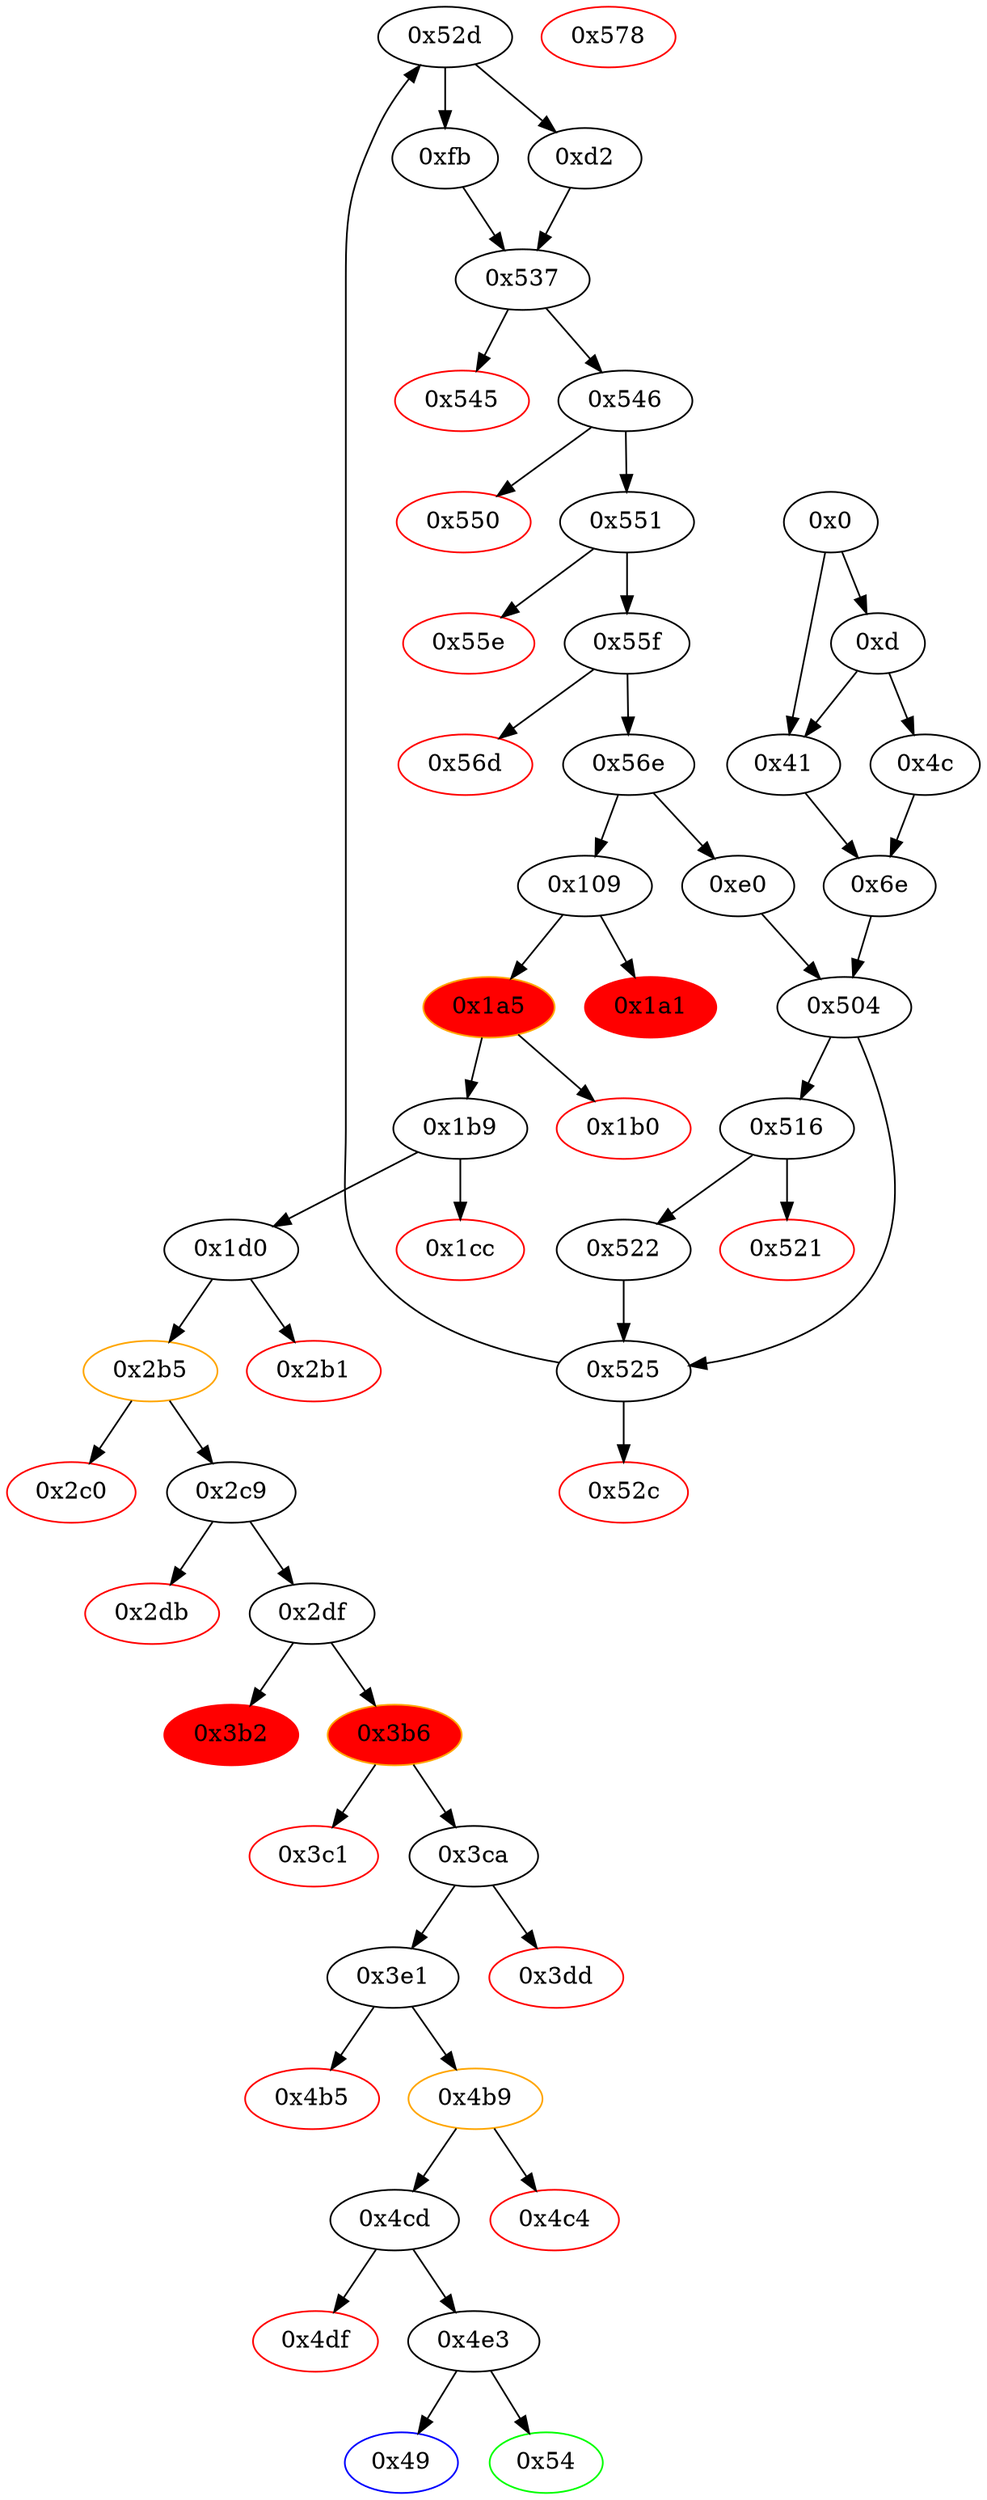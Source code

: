 strict digraph "" {
"0x52d" [fillcolor=white, id="0x52d", style=filled, tooltip="Block 0x52d\n[0x52d:0x536]\n---\nPredecessors: [0x525]\nSuccessors: [0xd2, 0xfb]\n---\n0x52d JUMPDEST\n0x52e DUP1\n0x52f SWAP2\n0x530 POP\n0x531 POP\n0x532 SWAP3\n0x533 SWAP2\n0x534 POP\n0x535 POP\n0x536 JUMP\n---\n0x52d: JUMPDEST \n0x536: JUMP {0xd2, 0xfb}\n---\nEntry stack: [V11, {0x49, 0x54}, 0x0, 0xc097ce7bc90715b34b9f1000000000, 0x0, 0x0, V44, S9, 0x0, 0x0, {0xe0, 0x109}, 0x64, {0xd2, 0xfb}, S3, {0xa, 0x5a}, 0x0, S0]\nStack pops: 5\nStack additions: [S0]\nExit stack: [V11, {0x49, 0x54}, 0x0, 0xc097ce7bc90715b34b9f1000000000, 0x0, 0x0, V44, S9, 0x0, 0x0, {0xe0, 0x109}, 0x64, S0]\n\nDef sites:\nV11: {0xd.0x35}\n{0x49, 0x54}: {0x41.0x42, 0x4c.0x4d}\n0x0: {0x6e.0x6f}\n0xc097ce7bc90715b34b9f1000000000: {0x6e.0x7b}\n0x0: {0x6e.0x8d}\n0x0: {0x6e.0x91}\nV44: {0x6e.0xb7}\nS9: {0x551_0xfb_0x52d_0x504_0x52d_0x522_0xe0.0x552, 0x6e.0x75, 0x551_0xd2_0x52d_0x504.0x552, 0x551_0xd2_0x52d_0x522.0x552, 0x551_0xfb_0x52d_0x522.0x552, 0x551_0xfb_0x52d_0x504_0x52d_0x504.0x552, 0x551_0xfb_0x52d_0x504_0x52d_0x522_0x6e.0x552}\n0x0: {0x6e.0x78}\n0x0: {0x6e.0x78}\n{0xe0, 0x109}: {0xe0.0xe3, 0x6e.0xba}\n0x64: {0xe0.0xe6, 0x6e.0xbd}\n{0xd2, 0xfb}: {0xe0.0xe8, 0x6e.0xbf}\nS3: {0xe0.0xed, 0x6e.0xc4}\n{0xa, 0x5a}: {0xe0.0xeb, 0x6e.0xc2}\n0x0: {0x504_0x6e.0x505, 0x504.0x505, 0x504_0xe0.0x505}\nS0: {0x504_0x6e.0x50a, 0x504.0x50a, 0x504_0xe0.0x50a}\n"];
"0x1b9" [fillcolor=white, id="0x1b9", style=filled, tooltip="Block 0x1b9\n[0x1b9:0x1cb]\n---\nPredecessors: [0x1a5]\nSuccessors: [0x1cc, 0x1d0]\n---\n0x1b9 JUMPDEST\n0x1ba POP\n0x1bb POP\n0x1bc POP\n0x1bd POP\n0x1be POP\n0x1bf PUSH1 0x40\n0x1c1 MLOAD\n0x1c2 RETURNDATASIZE\n0x1c3 PUSH1 0x20\n0x1c5 DUP2\n0x1c6 LT\n0x1c7 ISZERO\n0x1c8 PUSH2 0x1d0\n0x1cb JUMPI\n---\n0x1b9: JUMPDEST \n0x1bf: V110 = 0x40\n0x1c1: V111 = M[0x40]\n0x1c2: V112 = RETURNDATASIZE\n0x1c3: V113 = 0x20\n0x1c6: V114 = LT V112 0x20\n0x1c7: V115 = ISZERO V114\n0x1c8: V116 = 0x1d0\n0x1cb: JUMPI 0x1d0 V115\n---\nEntry stack: [V11, {0x49, 0x54}, 0x0, 0xc097ce7bc90715b34b9f1000000000, 0x0, 0x0, V44, S7, S6, 0x0, S4, 0xf39b5b9b, S2, S1, V103]\nStack pops: 5\nStack additions: [V111, V112]\nExit stack: [V11, {0x49, 0x54}, 0x0, 0xc097ce7bc90715b34b9f1000000000, 0x0, 0x0, V44, S7, S6, 0x0, V111, V112]\n\nDef sites:\nV11: {0xd.0x35}\n{0x49, 0x54}: {0x41.0x42, 0x4c.0x4d}\n0x0: {0x6e.0x6f}\n0xc097ce7bc90715b34b9f1000000000: {0x6e.0x7b}\n0x0: {0x6e.0x8d}\n0x0: {0x6e.0x91}\nV44: {0x6e.0xb7}\nS7: {0x551_0xfb_0x52d_0x504_0x52d_0x504.0x552, 0x6e.0x75, 0x551_0xd2_0x52d_0x522.0x552, 0x551_0xd2_0x52d_0x504.0x552, 0x551_0xfb_0x52d_0x522.0x552, 0x551_0xfb_0x52d_0x504_0x52d_0x522_0x6e.0x552, 0x551_0xfb_0x52d_0x504_0x52d_0x522_0xe0.0x552}\nS6: {0x551_0xfb_0x52d_0x504_0x52d_0x522_0xe0.0x552, 0x551_0xd2_0x52d_0x504.0x552, 0x551_0xd2_0x52d_0x522.0x552, 0x551_0xfb_0x52d_0x522.0x552, 0x551_0xfb_0x52d_0x504_0x52d_0x504.0x552, 0x551_0xfb_0x52d_0x504_0x52d_0x522_0x6e.0x552}\n0x0: {0x6e.0x78}\nS4: {0x109_0xd2_0x52d_0x504_0x56e_0xd2_0x52d_0x504.0x144, 0x109_0xd2_0x52d_0x504_0x56e_0xfb_0x52d_0x522.0x144, 0x109_0xd2_0x52d_0x522_0x56e_0xd2_0x52d_0x522.0x144, 0x109_0xfb_0x56e_0xfb_0x52d_0x522.0x144, 0x109_0xfb_0x56e_0xfb_0x52d_0x504.0x144, 0x109_0xd2_0x52d_0x504_0x56e_0xfb_0x52d_0x504.0x144, 0x109_0xd2_0x52d_0x522_0x56e_0xfb_0x52d_0x522.0x144, 0x109_0xd2_0x52d_0x522_0x56e_0xfb_0x52d_0x504.0x144}\n0xf39b5b9b: {0x109_0xd2_0x52d_0x504_0x56e_0xd2_0x52d_0x504.0x145, 0x109_0xd2_0x52d_0x504_0x56e_0xfb_0x52d_0x504.0x145, 0x109_0xd2_0x52d_0x504_0x56e_0xfb_0x52d_0x522.0x145, 0x109_0xfb_0x56e_0xfb_0x52d_0x522.0x145, 0x109_0xfb_0x56e_0xfb_0x52d_0x504.0x145, 0x109_0xd2_0x52d_0x522_0x56e_0xfb_0x52d_0x504.0x145, 0x109_0xd2_0x52d_0x522_0x56e_0xd2_0x52d_0x522.0x145, 0x109_0xd2_0x52d_0x522_0x56e_0xfb_0x52d_0x522.0x145}\nS2: {0x551_0xfb_0x52d_0x504_0x52d_0x522_0xe0.0x552, 0x551_0xd2_0x52d_0x504.0x552, 0x551_0xd2_0x52d_0x522.0x552, 0x551_0xfb_0x52d_0x522.0x552, 0x551_0xfb_0x52d_0x504_0x52d_0x504.0x552, 0x551_0xfb_0x52d_0x504_0x52d_0x522_0x6e.0x552}\nS1: {0x109_0xd2_0x52d_0x504_0x56e_0xfb_0x52d_0x504.0x188, 0x109_0xd2_0x52d_0x504_0x56e_0xd2_0x52d_0x504.0x188, 0x109_0xd2_0x52d_0x504_0x56e_0xfb_0x52d_0x522.0x188, 0x109_0xd2_0x52d_0x522_0x56e_0xd2_0x52d_0x522.0x188, 0x109_0xd2_0x52d_0x522_0x56e_0xfb_0x52d_0x522.0x188, 0x109_0xd2_0x52d_0x522_0x56e_0xfb_0x52d_0x504.0x188, 0x109_0xfb_0x56e_0xfb_0x52d_0x522.0x188, 0x109_0xfb_0x56e_0xfb_0x52d_0x504.0x188}\nV103: {0x1a5.0x1a9}\n"];
"0x3b2" [color=red, fillcolor=red, id="0x3b2", style=filled, tooltip="Block 0x3b2\n[0x3b2:0x3b5]\n---\nPredecessors: [0x2df]\nSuccessors: []\n---\n0x3b2 PUSH1 0x0\n0x3b4 DUP1\n0x3b5 REVERT\n---\n0x3b2: V217 = 0x0\n0x3b5: REVERT 0x0 0x0\n---\nEntry stack: [V11, {0x49, 0x54}, 0x0, 0xc097ce7bc90715b34b9f1000000000, 0x0, 0x0, V44, S13, S12, S11, V190, 0x4e07008d, S8, V208, 0x20, V211, V212, V211, S2, V190, V214]\nStack pops: 0\nStack additions: []\nExit stack: [V11, {0x49, 0x54}, 0x0, 0xc097ce7bc90715b34b9f1000000000, 0x0, 0x0, V44, S13, S12, S11, V190, 0x4e07008d, S8, V208, 0x20, V211, V212, V211, S2, V190, V214]\n\nDef sites:\nV11: {0xd.0x35}\n{0x49, 0x54}: {0x41.0x42, 0x4c.0x4d}\n0x0: {0x6e.0x6f}\n0xc097ce7bc90715b34b9f1000000000: {0x6e.0x7b}\n0x0: {0x6e.0x8d}\n0x0: {0x6e.0x91}\nV44: {0x6e.0xb7}\nS13: {0x551_0xfb_0x52d_0x504_0x52d_0x504.0x552, 0x6e.0x75, 0x551_0xd2_0x52d_0x522.0x552, 0x551_0xd2_0x52d_0x504.0x552, 0x551_0xfb_0x52d_0x522.0x552, 0x551_0xfb_0x52d_0x504_0x52d_0x522_0x6e.0x552, 0x551_0xfb_0x52d_0x504_0x52d_0x522_0xe0.0x552}\nS12: {0x551_0xfb_0x52d_0x504_0x52d_0x522_0xe0.0x552, 0x551_0xd2_0x52d_0x504.0x552, 0x551_0xd2_0x52d_0x522.0x552, 0x551_0xfb_0x52d_0x522.0x552, 0x551_0xfb_0x52d_0x504_0x52d_0x504.0x552, 0x551_0xfb_0x52d_0x504_0x52d_0x522_0x6e.0x552}\nS11: {0x1d0_0xd2_0x52d_0x522_0x56e_0xd2_0x52d_0x522.0x1d6, 0x1d0_0xd2_0x52d_0x522_0x56e_0xfb_0x52d_0x522.0x1d6, 0x1d0_0xd2_0x52d_0x522_0x56e_0xfb_0x52d_0x504.0x1d6, 0x1d0_0xfb_0x56e_0xfb_0x52d_0x504.0x1d6, 0x1d0_0xfb_0x56e_0xfb_0x52d_0x522.0x1d6, 0x1d0_0xd2_0x52d_0x504_0x56e_0xfb_0x52d_0x522.0x1d6, 0x1d0_0xd2_0x52d_0x504_0x56e_0xfb_0x52d_0x504.0x1d6, 0x1d0_0xd2_0x52d_0x504_0x56e_0xd2_0x52d_0x504.0x1d6}\nV190: {0x2df.0x32a}\n0x4e07008d: {0x2df.0x32b}\nS8: {0x551_0xfb_0x52d_0x504_0x52d_0x504.0x552, 0x6e.0x75, 0x551_0xd2_0x52d_0x522.0x552, 0x551_0xd2_0x52d_0x504.0x552, 0x551_0xfb_0x52d_0x522.0x552, 0x551_0xfb_0x52d_0x504_0x52d_0x522_0x6e.0x552, 0x551_0xfb_0x52d_0x504_0x52d_0x522_0xe0.0x552}\nV208: {0x2df.0x399}\n0x20: {0x2df.0x39e}\nV211: {0x2df.0x3a2}\nV212: {0x2df.0x3a5}\nV211: {0x2df.0x3a2}\nS2: {0x551_0xfb_0x52d_0x504_0x52d_0x504.0x552, 0x6e.0x75, 0x551_0xd2_0x52d_0x522.0x552, 0x551_0xd2_0x52d_0x504.0x552, 0x551_0xfb_0x52d_0x522.0x552, 0x551_0xfb_0x52d_0x504_0x52d_0x522_0x6e.0x552, 0x551_0xfb_0x52d_0x504_0x52d_0x522_0xe0.0x552}\nV190: {0x2df.0x32a}\nV214: {0x2df.0x3ab}\n"];
"0xd" [fillcolor=white, id="0xd", style=filled, tooltip="Block 0xd\n[0xd:0x40]\n---\nPredecessors: [0x0]\nSuccessors: [0x41, 0x4c]\n---\n0xd PUSH1 0x0\n0xf CALLDATALOAD\n0x10 PUSH29 0x100000000000000000000000000000000000000000000000000000000\n0x2e SWAP1\n0x2f DIV\n0x30 PUSH4 0xffffffff\n0x35 AND\n0x36 DUP1\n0x37 PUSH4 0x62158099\n0x3c EQ\n0x3d PUSH2 0x4c\n0x40 JUMPI\n---\n0xd: V6 = 0x0\n0xf: V7 = CALLDATALOAD 0x0\n0x10: V8 = 0x100000000000000000000000000000000000000000000000000000000\n0x2f: V9 = DIV V7 0x100000000000000000000000000000000000000000000000000000000\n0x30: V10 = 0xffffffff\n0x35: V11 = AND 0xffffffff V9\n0x37: V12 = 0x62158099\n0x3c: V13 = EQ 0x62158099 V11\n0x3d: V14 = 0x4c\n0x40: JUMPI 0x4c V13\n---\nEntry stack: []\nStack pops: 0\nStack additions: [V11]\nExit stack: [V11]\n\nDef sites:\n"];
"0x4df" [color=red, fillcolor=white, id="0x4df", style=filled, tooltip="Block 0x4df\n[0x4df:0x4e2]\n---\nPredecessors: [0x4cd]\nSuccessors: []\n---\n0x4df PUSH1 0x0\n0x4e1 DUP1\n0x4e2 REVERT\n---\n0x4df: V293 = 0x0\n0x4e2: REVERT 0x0 0x0\n---\nEntry stack: [V11, {0x49, 0x54}, 0x0, 0xc097ce7bc90715b34b9f1000000000, S7, 0x0, V44, S4, S3, S2, V287, V288]\nStack pops: 0\nStack additions: []\nExit stack: [V11, {0x49, 0x54}, 0x0, 0xc097ce7bc90715b34b9f1000000000, S7, 0x0, V44, S4, S3, S2, V287, V288]\n\nDef sites:\nV11: {0xd.0x35}\n{0x49, 0x54}: {0x41.0x42, 0x4c.0x4d}\n0x0: {0x6e.0x6f}\n0xc097ce7bc90715b34b9f1000000000: {0x6e.0x7b}\nS7: {0x3e1_0xd2_0x52d_0x522_0x56e_0xd2_0x52d_0x522.0x3e7, 0x3e1_0xd2_0x52d_0x522_0x56e_0xfb_0x52d_0x522.0x3e7, 0x3e1_0xd2_0x52d_0x522_0x56e_0xfb_0x52d_0x504.0x3e7, 0x3e1_0xd2_0x52d_0x504_0x56e_0xd2_0x52d_0x504.0x3e7, 0x3e1_0xfb_0x56e_0xfb_0x52d_0x522.0x3e7, 0x3e1_0xd2_0x52d_0x504_0x56e_0xfb_0x52d_0x522.0x3e7, 0x3e1_0xfb_0x56e_0xfb_0x52d_0x504.0x3e7, 0x3e1_0xd2_0x52d_0x504_0x56e_0xfb_0x52d_0x504.0x3e7}\n0x0: {0x6e.0x91}\nV44: {0x6e.0xb7}\nS4: {0x551_0xfb_0x52d_0x504_0x52d_0x504.0x552, 0x6e.0x75, 0x551_0xd2_0x52d_0x522.0x552, 0x551_0xd2_0x52d_0x504.0x552, 0x551_0xfb_0x52d_0x522.0x552, 0x551_0xfb_0x52d_0x504_0x52d_0x522_0x6e.0x552, 0x551_0xfb_0x52d_0x504_0x52d_0x522_0xe0.0x552}\nS3: {0x551_0xfb_0x52d_0x504_0x52d_0x522_0xe0.0x552, 0x551_0xd2_0x52d_0x504.0x552, 0x551_0xd2_0x52d_0x522.0x552, 0x551_0xfb_0x52d_0x522.0x552, 0x551_0xfb_0x52d_0x504_0x52d_0x504.0x552, 0x551_0xfb_0x52d_0x504_0x52d_0x522_0x6e.0x552}\nS2: {0x1d0_0xd2_0x52d_0x522_0x56e_0xd2_0x52d_0x522.0x1d6, 0x1d0_0xd2_0x52d_0x522_0x56e_0xfb_0x52d_0x522.0x1d6, 0x1d0_0xd2_0x52d_0x522_0x56e_0xfb_0x52d_0x504.0x1d6, 0x1d0_0xfb_0x56e_0xfb_0x52d_0x504.0x1d6, 0x1d0_0xfb_0x56e_0xfb_0x52d_0x522.0x1d6, 0x1d0_0xd2_0x52d_0x504_0x56e_0xfb_0x52d_0x522.0x1d6, 0x1d0_0xd2_0x52d_0x504_0x56e_0xfb_0x52d_0x504.0x1d6, 0x1d0_0xd2_0x52d_0x504_0x56e_0xd2_0x52d_0x504.0x1d6}\nV287: {0x4cd.0x4d4}\nV288: {0x4cd.0x4d5}\n"];
"0x525" [fillcolor=white, id="0x525", style=filled, tooltip="Block 0x525\n[0x525:0x52b]\n---\nPredecessors: [0x504, 0x522]\nSuccessors: [0x52c, 0x52d]\n---\n0x525 JUMPDEST\n0x526 ISZERO\n0x527 ISZERO\n0x528 PUSH2 0x52d\n0x52b JUMPI\n---\n0x525: JUMPDEST \n0x526: V309 = ISZERO S0\n0x527: V310 = ISZERO V309\n0x528: V311 = 0x52d\n0x52b: JUMPI 0x52d V310\n---\nEntry stack: [V11, {0x49, 0x54}, 0x0, 0xc097ce7bc90715b34b9f1000000000, 0x0, 0x0, V44, S10, 0x0, 0x0, {0xe0, 0x109}, 0x64, {0xd2, 0xfb}, S4, {0xa, 0x5a}, 0x0, S1, S0]\nStack pops: 1\nStack additions: []\nExit stack: [V11, {0x49, 0x54}, 0x0, 0xc097ce7bc90715b34b9f1000000000, 0x0, 0x0, V44, S10, 0x0, 0x0, {0xe0, 0x109}, 0x64, {0xd2, 0xfb}, S4, {0xa, 0x5a}, 0x0, S1]\n\nDef sites:\nV11: {0xd.0x35}\n{0x49, 0x54}: {0x41.0x42, 0x4c.0x4d}\n0x0: {0x6e.0x6f}\n0xc097ce7bc90715b34b9f1000000000: {0x6e.0x7b}\n0x0: {0x6e.0x8d}\n0x0: {0x6e.0x91}\nV44: {0x6e.0xb7}\nS10: {0x551_0xfb_0x52d_0x504_0x52d_0x522_0xe0.0x552, 0x6e.0x75, 0x551_0xd2_0x52d_0x504.0x552, 0x551_0xd2_0x52d_0x522.0x552, 0x551_0xfb_0x52d_0x522.0x552, 0x551_0xfb_0x52d_0x504_0x52d_0x504.0x552, 0x551_0xfb_0x52d_0x504_0x52d_0x522_0x6e.0x552}\n0x0: {0x6e.0x78}\n0x0: {0x6e.0x78}\n{0xe0, 0x109}: {0xe0.0xe3, 0x6e.0xba}\n0x64: {0xe0.0xe6, 0x6e.0xbd}\n{0xd2, 0xfb}: {0xe0.0xe8, 0x6e.0xbf}\nS4: {0xe0.0xed, 0x6e.0xc4}\n{0xa, 0x5a}: {0xe0.0xeb, 0x6e.0xc2}\n0x0: {0x504_0x6e.0x505, 0x504.0x505, 0x504_0xe0.0x505}\nS1: {0x504_0x6e.0x50a, 0x504.0x50a, 0x504_0xe0.0x50a}\nS0: {0x504.0x510, 0x522.0x524}\n"];
"0xe0" [fillcolor=white, id="0xe0", style=filled, tooltip="Block 0xe0\n[0xe0:0xfa]\n---\nPredecessors: [0x56e]\nSuccessors: [0x504]\n---\n0xe0 JUMPDEST\n0xe1 SWAP3\n0xe2 POP\n0xe3 PUSH2 0x109\n0xe6 PUSH1 0x64\n0xe8 PUSH2 0xfb\n0xeb PUSH1 0x5a\n0xed CALLVALUE\n0xee PUSH2 0x504\n0xf1 SWAP1\n0xf2 SWAP2\n0xf3 SWAP1\n0xf4 PUSH4 0xffffffff\n0xf9 AND\n0xfa JUMP\n---\n0xe0: JUMPDEST \n0xe3: V56 = 0x109\n0xe6: V57 = 0x64\n0xe8: V58 = 0xfb\n0xeb: V59 = 0x5a\n0xed: V60 = CALLVALUE\n0xee: V61 = 0x504\n0xf4: V62 = 0xffffffff\n0xf9: V63 = AND 0xffffffff 0x504\n0xfa: JUMP 0x504\n---\nEntry stack: [V11, {0x49, 0x54}, 0x0, 0xc097ce7bc90715b34b9f1000000000, 0x0, 0x0, V44, S3, 0x0, 0x0, S0]\nStack pops: 4\nStack additions: [S0, S2, S1, 0x109, 0x64, 0xfb, V60, 0x5a]\nExit stack: [V11, {0x49, 0x54}, 0x0, 0xc097ce7bc90715b34b9f1000000000, 0x0, 0x0, V44, S0, 0x0, 0x0, 0x109, 0x64, 0xfb, V60, 0x5a]\n\nDef sites:\nV11: {0xd.0x35}\n{0x49, 0x54}: {0x41.0x42, 0x4c.0x4d}\n0x0: {0x6e.0x6f}\n0xc097ce7bc90715b34b9f1000000000: {0x6e.0x7b}\n0x0: {0x6e.0x8d}\n0x0: {0x6e.0x91}\nV44: {0x6e.0xb7}\nS3: {0x551_0xfb_0x52d_0x504_0x52d_0x522_0xe0.0x552, 0x6e.0x75, 0x551_0xd2_0x52d_0x522.0x552, 0x551_0xd2_0x52d_0x504.0x552, 0x551_0xfb_0x52d_0x522.0x552, 0x551_0xfb_0x52d_0x504_0x52d_0x504.0x552, 0x551_0xfb_0x52d_0x504_0x52d_0x522_0x6e.0x552}\n0x0: {0x6e.0x78}\n0x0: {0x6e.0x78}\nS0: {0x551_0xfb_0x52d_0x504_0x52d_0x522_0xe0.0x552, 0x551_0xd2_0x52d_0x504.0x552, 0x551_0xd2_0x52d_0x522.0x552, 0x551_0xfb_0x52d_0x522.0x552, 0x551_0xfb_0x52d_0x504_0x52d_0x504.0x552, 0x551_0xfb_0x52d_0x504_0x52d_0x522_0x6e.0x552}\n"];
"0x1a1" [color=red, fillcolor=red, id="0x1a1", style=filled, tooltip="Block 0x1a1\n[0x1a1:0x1a4]\n---\nPredecessors: [0x109]\nSuccessors: []\n---\n0x1a1 PUSH1 0x0\n0x1a3 DUP1\n0x1a4 REVERT\n---\n0x1a1: V100 = 0x0\n0x1a4: REVERT 0x0 0x0\n---\nEntry stack: [V11, {0x49, 0x54}, 0x0, 0xc097ce7bc90715b34b9f1000000000, 0x0, 0x0, V44, S13, S12, 0x0, V76, 0xf39b5b9b, S8, V91, 0x20, V94, V95, V94, S2, V76, V97]\nStack pops: 0\nStack additions: []\nExit stack: [V11, {0x49, 0x54}, 0x0, 0xc097ce7bc90715b34b9f1000000000, 0x0, 0x0, V44, S13, S12, 0x0, V76, 0xf39b5b9b, S8, V91, 0x20, V94, V95, V94, S2, V76, V97]\n\nDef sites:\nV11: {0xd.0x35}\n{0x49, 0x54}: {0x41.0x42, 0x4c.0x4d}\n0x0: {0x6e.0x6f}\n0xc097ce7bc90715b34b9f1000000000: {0x6e.0x7b}\n0x0: {0x6e.0x8d}\n0x0: {0x6e.0x91}\nV44: {0x6e.0xb7}\nS13: {0x551_0xfb_0x52d_0x504_0x52d_0x522_0xe0.0x552, 0x6e.0x75, 0x551_0xd2_0x52d_0x522.0x552, 0x551_0xd2_0x52d_0x504.0x552, 0x551_0xfb_0x52d_0x522.0x552, 0x551_0xfb_0x52d_0x504_0x52d_0x504.0x552, 0x551_0xfb_0x52d_0x504_0x52d_0x522_0x6e.0x552}\nS12: {0x551_0xfb_0x52d_0x504_0x52d_0x522_0xe0.0x552, 0x551_0xd2_0x52d_0x504.0x552, 0x551_0xd2_0x52d_0x522.0x552, 0x551_0xfb_0x52d_0x522.0x552, 0x551_0xfb_0x52d_0x504_0x52d_0x504.0x552, 0x551_0xfb_0x52d_0x504_0x52d_0x522_0x6e.0x552}\n0x0: {0x6e.0x78}\nV76: {0x109.0x144}\n0xf39b5b9b: {0x109.0x145}\nS8: {0x551_0xfb_0x52d_0x504_0x52d_0x522_0xe0.0x552, 0x551_0xd2_0x52d_0x504.0x552, 0x551_0xd2_0x52d_0x522.0x552, 0x551_0xfb_0x52d_0x522.0x552, 0x551_0xfb_0x52d_0x504_0x52d_0x504.0x552, 0x551_0xfb_0x52d_0x504_0x52d_0x522_0x6e.0x552}\nV91: {0x109.0x188}\n0x20: {0x109.0x18d}\nV94: {0x109.0x191}\nV95: {0x109.0x194}\nV94: {0x109.0x191}\nS2: {0x551_0xfb_0x52d_0x504_0x52d_0x522_0xe0.0x552, 0x551_0xd2_0x52d_0x504.0x552, 0x551_0xd2_0x52d_0x522.0x552, 0x551_0xfb_0x52d_0x522.0x552, 0x551_0xfb_0x52d_0x504_0x52d_0x504.0x552, 0x551_0xfb_0x52d_0x504_0x52d_0x522_0x6e.0x552}\nV76: {0x109.0x144}\nV97: {0x109.0x19a}\n"];
"0x2c9" [fillcolor=white, id="0x2c9", style=filled, tooltip="Block 0x2c9\n[0x2c9:0x2da]\n---\nPredecessors: [0x2b5]\nSuccessors: [0x2db, 0x2df]\n---\n0x2c9 JUMPDEST\n0x2ca POP\n0x2cb POP\n0x2cc POP\n0x2cd POP\n0x2ce PUSH1 0x40\n0x2d0 MLOAD\n0x2d1 RETURNDATASIZE\n0x2d2 PUSH1 0x20\n0x2d4 DUP2\n0x2d5 LT\n0x2d6 ISZERO\n0x2d7 PUSH2 0x2df\n0x2da JUMPI\n---\n0x2c9: JUMPDEST \n0x2ce: V169 = 0x40\n0x2d0: V170 = M[0x40]\n0x2d1: V171 = RETURNDATASIZE\n0x2d2: V172 = 0x20\n0x2d5: V173 = LT V171 0x20\n0x2d6: V174 = ISZERO V173\n0x2d7: V175 = 0x2df\n0x2da: JUMPI 0x2df V174\n---\nEntry stack: [V11, {0x49, 0x54}, 0x0, 0xc097ce7bc90715b34b9f1000000000, 0x0, 0x0, V44, S6, S5, S4, S3, 0x95ea7b3, S1, V162]\nStack pops: 4\nStack additions: [V170, V171]\nExit stack: [V11, {0x49, 0x54}, 0x0, 0xc097ce7bc90715b34b9f1000000000, 0x0, 0x0, V44, S6, S5, S4, V170, V171]\n\nDef sites:\nV11: {0xd.0x35}\n{0x49, 0x54}: {0x41.0x42, 0x4c.0x4d}\n0x0: {0x6e.0x6f}\n0xc097ce7bc90715b34b9f1000000000: {0x6e.0x7b}\n0x0: {0x6e.0x8d}\n0x0: {0x6e.0x91}\nV44: {0x6e.0xb7}\nS6: {0x551_0xfb_0x52d_0x504_0x52d_0x504.0x552, 0x6e.0x75, 0x551_0xd2_0x52d_0x522.0x552, 0x551_0xd2_0x52d_0x504.0x552, 0x551_0xfb_0x52d_0x522.0x552, 0x551_0xfb_0x52d_0x504_0x52d_0x522_0x6e.0x552, 0x551_0xfb_0x52d_0x504_0x52d_0x522_0xe0.0x552}\nS5: {0x551_0xfb_0x52d_0x504_0x52d_0x522_0xe0.0x552, 0x551_0xd2_0x52d_0x504.0x552, 0x551_0xd2_0x52d_0x522.0x552, 0x551_0xfb_0x52d_0x522.0x552, 0x551_0xfb_0x52d_0x504_0x52d_0x504.0x552, 0x551_0xfb_0x52d_0x504_0x52d_0x522_0x6e.0x552}\nS4: {0x1d0_0xd2_0x52d_0x522_0x56e_0xd2_0x52d_0x522.0x1d6, 0x1d0_0xd2_0x52d_0x522_0x56e_0xfb_0x52d_0x522.0x1d6, 0x1d0_0xd2_0x52d_0x522_0x56e_0xfb_0x52d_0x504.0x1d6, 0x1d0_0xfb_0x56e_0xfb_0x52d_0x504.0x1d6, 0x1d0_0xfb_0x56e_0xfb_0x52d_0x522.0x1d6, 0x1d0_0xd2_0x52d_0x504_0x56e_0xfb_0x52d_0x522.0x1d6, 0x1d0_0xd2_0x52d_0x504_0x56e_0xfb_0x52d_0x504.0x1d6, 0x1d0_0xd2_0x52d_0x504_0x56e_0xd2_0x52d_0x504.0x1d6}\nS3: {0x1d0_0xd2_0x52d_0x504_0x56e_0xfb_0x52d_0x522.0x1fa, 0x1d0_0xfb_0x56e_0xfb_0x52d_0x522.0x1fa, 0x1d0_0xfb_0x56e_0xfb_0x52d_0x504.0x1fa, 0x1d0_0xd2_0x52d_0x522_0x56e_0xfb_0x52d_0x522.0x1fa, 0x1d0_0xd2_0x52d_0x522_0x56e_0xfb_0x52d_0x504.0x1fa, 0x1d0_0xd2_0x52d_0x522_0x56e_0xd2_0x52d_0x522.0x1fa, 0x1d0_0xd2_0x52d_0x504_0x56e_0xfb_0x52d_0x504.0x1fa, 0x1d0_0xd2_0x52d_0x504_0x56e_0xd2_0x52d_0x504.0x1fa}\n0x95ea7b3: {0x1d0_0xfb_0x56e_0xfb_0x52d_0x522.0x1fb, 0x1d0_0xfb_0x56e_0xfb_0x52d_0x504.0x1fb, 0x1d0_0xd2_0x52d_0x522_0x56e_0xfb_0x52d_0x522.0x1fb, 0x1d0_0xd2_0x52d_0x522_0x56e_0xfb_0x52d_0x504.0x1fb, 0x1d0_0xd2_0x52d_0x522_0x56e_0xd2_0x52d_0x522.0x1fb, 0x1d0_0xd2_0x52d_0x504_0x56e_0xfb_0x52d_0x504.0x1fb, 0x1d0_0xd2_0x52d_0x504_0x56e_0xfb_0x52d_0x522.0x1fb, 0x1d0_0xd2_0x52d_0x504_0x56e_0xd2_0x52d_0x504.0x1fb}\nS1: {0x1d0_0xd2_0x52d_0x522_0x56e_0xd2_0x52d_0x522.0x297, 0x1d0_0xd2_0x52d_0x522_0x56e_0xfb_0x52d_0x522.0x297, 0x1d0_0xd2_0x52d_0x522_0x56e_0xfb_0x52d_0x504.0x297, 0x1d0_0xfb_0x56e_0xfb_0x52d_0x504.0x297, 0x1d0_0xfb_0x56e_0xfb_0x52d_0x522.0x297, 0x1d0_0xd2_0x52d_0x504_0x56e_0xfb_0x52d_0x522.0x297, 0x1d0_0xd2_0x52d_0x504_0x56e_0xd2_0x52d_0x504.0x297, 0x1d0_0xd2_0x52d_0x504_0x56e_0xfb_0x52d_0x504.0x297}\nV162: {0x2b5.0x2b9}\n"];
"0x516" [fillcolor=white, id="0x516", style=filled, tooltip="Block 0x516\n[0x516:0x520]\n---\nPredecessors: [0x504]\nSuccessors: [0x521, 0x522]\n---\n0x516 POP\n0x517 DUP3\n0x518 DUP5\n0x519 DUP3\n0x51a DUP2\n0x51b ISZERO\n0x51c ISZERO\n0x51d PUSH2 0x522\n0x520 JUMPI\n---\n0x51b: V304 = ISZERO S4\n0x51c: V305 = ISZERO V304\n0x51d: V306 = 0x522\n0x520: JUMPI 0x522 V305\n---\nEntry stack: [V11, {0x49, 0x54}, 0x0, 0xc097ce7bc90715b34b9f1000000000, 0x0, 0x0, V44, S10, 0x0, 0x0, {0xe0, 0x109}, 0x64, {0xd2, 0xfb}, S4, {0xa, 0x5a}, 0x0, V300, V302]\nStack pops: 5\nStack additions: [S4, S3, S2, S1, S3, S4, S1]\nExit stack: [V11, {0x49, 0x54}, 0x0, 0xc097ce7bc90715b34b9f1000000000, 0x0, 0x0, V44, S10, 0x0, 0x0, {0xe0, 0x109}, 0x64, {0xd2, 0xfb}, S4, {0xa, 0x5a}, 0x0, V300, {0xa, 0x5a}, S4, V300]\n\nDef sites:\nV11: {0xd.0x35}\n{0x49, 0x54}: {0x41.0x42, 0x4c.0x4d}\n0x0: {0x6e.0x6f}\n0xc097ce7bc90715b34b9f1000000000: {0x6e.0x7b}\n0x0: {0x6e.0x8d}\n0x0: {0x6e.0x91}\nV44: {0x6e.0xb7}\nS10: {0x551_0xfb_0x52d_0x504_0x52d_0x504.0x552, 0x551_0xfb_0x52d_0x504_0x52d_0x522_0x6e.0x552, 0x551_0xd2_0x52d_0x504.0x552, 0x551_0xd2_0x52d_0x522.0x552, 0x551_0xfb_0x52d_0x522.0x552, 0x6e.0x75, 0x551_0xfb_0x52d_0x504_0x52d_0x522_0xe0.0x552}\n0x0: {0x6e.0x78}\n0x0: {0x6e.0x78}\n{0xe0, 0x109}: {0xe0.0xe3, 0x6e.0xba}\n0x64: {0xe0.0xe6, 0x6e.0xbd}\n{0xd2, 0xfb}: {0xe0.0xe8, 0x6e.0xbf}\nS4: {0xe0.0xed, 0x6e.0xc4}\n{0xa, 0x5a}: {0xe0.0xeb, 0x6e.0xc2}\n0x0: {0x504.0x505}\nV300: {0x504.0x50a}\nV302: {0x504.0x510}\n"];
"0x1cc" [color=red, fillcolor=white, id="0x1cc", style=filled, tooltip="Block 0x1cc\n[0x1cc:0x1cf]\n---\nPredecessors: [0x1b9]\nSuccessors: []\n---\n0x1cc PUSH1 0x0\n0x1ce DUP1\n0x1cf REVERT\n---\n0x1cc: V117 = 0x0\n0x1cf: REVERT 0x0 0x0\n---\nEntry stack: [V11, {0x49, 0x54}, 0x0, 0xc097ce7bc90715b34b9f1000000000, 0x0, 0x0, V44, S4, S3, 0x0, V111, V112]\nStack pops: 0\nStack additions: []\nExit stack: [V11, {0x49, 0x54}, 0x0, 0xc097ce7bc90715b34b9f1000000000, 0x0, 0x0, V44, S4, S3, 0x0, V111, V112]\n\nDef sites:\nV11: {0xd.0x35}\n{0x49, 0x54}: {0x41.0x42, 0x4c.0x4d}\n0x0: {0x6e.0x6f}\n0xc097ce7bc90715b34b9f1000000000: {0x6e.0x7b}\n0x0: {0x6e.0x8d}\n0x0: {0x6e.0x91}\nV44: {0x6e.0xb7}\nS4: {0x551_0xfb_0x52d_0x504_0x52d_0x504.0x552, 0x6e.0x75, 0x551_0xd2_0x52d_0x522.0x552, 0x551_0xd2_0x52d_0x504.0x552, 0x551_0xfb_0x52d_0x522.0x552, 0x551_0xfb_0x52d_0x504_0x52d_0x522_0x6e.0x552, 0x551_0xfb_0x52d_0x504_0x52d_0x522_0xe0.0x552}\nS3: {0x551_0xfb_0x52d_0x504_0x52d_0x522_0xe0.0x552, 0x551_0xd2_0x52d_0x504.0x552, 0x551_0xd2_0x52d_0x522.0x552, 0x551_0xfb_0x52d_0x522.0x552, 0x551_0xfb_0x52d_0x504_0x52d_0x504.0x552, 0x551_0xfb_0x52d_0x504_0x52d_0x522_0x6e.0x552}\n0x0: {0x6e.0x78}\nV111: {0x1b9.0x1c1}\nV112: {0x1b9.0x1c2}\n"];
"0x551" [fillcolor=white, id="0x551", style=filled, tooltip="Block 0x551\n[0x551:0x55d]\n---\nPredecessors: [0x546]\nSuccessors: [0x55e, 0x55f]\n---\n0x551 JUMPDEST\n0x552 DIV\n0x553 SWAP1\n0x554 POP\n0x555 DUP3\n0x556 DUP5\n0x557 DUP2\n0x558 ISZERO\n0x559 ISZERO\n0x55a PUSH2 0x55f\n0x55d JUMPI\n---\n0x551: JUMPDEST \n0x552: V321 = DIV S0 0x64\n0x558: V322 = ISZERO 0x64\n0x559: V323 = ISZERO 0x0\n0x55a: V324 = 0x55f\n0x55d: JUMPI 0x55f 0x1\n---\nEntry stack: [V11, {0x49, 0x54}, 0x0, 0xc097ce7bc90715b34b9f1000000000, 0x0, 0x0, V44, S9, 0x0, 0x0, {0xe0, 0x109}, S5, 0x64, 0x0, 0x0, 0x64, S0]\nStack pops: 6\nStack additions: [S5, S4, S3, V321, S4, S5]\nExit stack: [V11, {0x49, 0x54}, 0x0, 0xc097ce7bc90715b34b9f1000000000, 0x0, 0x0, V44, S9, 0x0, 0x0, {0xe0, 0x109}, S5, 0x64, 0x0, V321, 0x64, S5]\n\nDef sites:\nV11: {0xd.0x35}\n{0x49, 0x54}: {0x41.0x42, 0x4c.0x4d}\n0x0: {0x6e.0x6f}\n0xc097ce7bc90715b34b9f1000000000: {0x6e.0x7b}\n0x0: {0x6e.0x8d}\n0x0: {0x6e.0x91}\nV44: {0x6e.0xb7}\nS9: {0x551_0xfb_0x52d_0x504_0x52d_0x522_0xe0.0x552, 0x6e.0x75, 0x551_0xd2_0x52d_0x522.0x552, 0x551_0xd2_0x52d_0x504.0x552, 0x551_0xfb_0x52d_0x522.0x552, 0x551_0xfb_0x52d_0x504_0x52d_0x504.0x552, 0x551_0xfb_0x52d_0x504_0x52d_0x522_0x6e.0x552}\n0x0: {0x6e.0x78}\n0x0: {0x6e.0x78}\n{0xe0, 0x109}: {0xe0.0xe3, 0x6e.0xba}\nS5: {0x504_0x6e.0x50a, 0x504_0xe0.0x50a}\n0x64: {0xe0.0xe6, 0x6e.0xbd}\n0x0: {0x537_0xfb_0x52d_0x504_0x52d_0x504.0x538, 0x537_0xfb_0x52d_0x504_0x52d_0x522_0x6e.0x538, 0x537_0xfb_0x52d_0x504_0x52d_0x522_0xe0.0x538, 0x537_0xfb_0x52d_0x522.0x538, 0x537_0xd2_0x52d_0x504.0x538, 0x537_0xd2_0x52d_0x522.0x538}\n0x0: {0x537_0xfb_0x52d_0x504_0x52d_0x504.0x538, 0x537_0xfb_0x52d_0x504_0x52d_0x522_0x6e.0x538, 0x537_0xfb_0x52d_0x504_0x52d_0x522_0xe0.0x538, 0x537_0xfb_0x52d_0x522.0x538, 0x537_0xd2_0x52d_0x504.0x538, 0x537_0xd2_0x52d_0x522.0x538}\n0x64: {0xe0.0xe6, 0x6e.0xbd}\nS0: {0x504_0x6e.0x50a, 0x504_0xe0.0x50a}\n"];
"0x4cd" [fillcolor=white, id="0x4cd", style=filled, tooltip="Block 0x4cd\n[0x4cd:0x4de]\n---\nPredecessors: [0x4b9]\nSuccessors: [0x4df, 0x4e3]\n---\n0x4cd JUMPDEST\n0x4ce POP\n0x4cf POP\n0x4d0 POP\n0x4d1 POP\n0x4d2 PUSH1 0x40\n0x4d4 MLOAD\n0x4d5 RETURNDATASIZE\n0x4d6 PUSH1 0x20\n0x4d8 DUP2\n0x4d9 LT\n0x4da ISZERO\n0x4db PUSH2 0x4e3\n0x4de JUMPI\n---\n0x4cd: JUMPDEST \n0x4d2: V286 = 0x40\n0x4d4: V287 = M[0x40]\n0x4d5: V288 = RETURNDATASIZE\n0x4d6: V289 = 0x20\n0x4d9: V290 = LT V288 0x20\n0x4da: V291 = ISZERO V290\n0x4db: V292 = 0x4e3\n0x4de: JUMPI 0x4e3 V291\n---\nEntry stack: [V11, {0x49, 0x54}, 0x0, 0xc097ce7bc90715b34b9f1000000000, S9, 0x0, V44, S6, S5, S4, S3, 0x40c10f19, S1, V279]\nStack pops: 4\nStack additions: [V287, V288]\nExit stack: [V11, {0x49, 0x54}, 0x0, 0xc097ce7bc90715b34b9f1000000000, S9, 0x0, V44, S6, S5, S4, V287, V288]\n\nDef sites:\nV11: {0xd.0x35}\n{0x49, 0x54}: {0x41.0x42, 0x4c.0x4d}\n0x0: {0x6e.0x6f}\n0xc097ce7bc90715b34b9f1000000000: {0x6e.0x7b}\nS9: {0x3e1_0xd2_0x52d_0x522_0x56e_0xd2_0x52d_0x522.0x3e7, 0x3e1_0xd2_0x52d_0x522_0x56e_0xfb_0x52d_0x522.0x3e7, 0x3e1_0xd2_0x52d_0x522_0x56e_0xfb_0x52d_0x504.0x3e7, 0x3e1_0xd2_0x52d_0x504_0x56e_0xd2_0x52d_0x504.0x3e7, 0x3e1_0xfb_0x56e_0xfb_0x52d_0x522.0x3e7, 0x3e1_0xd2_0x52d_0x504_0x56e_0xfb_0x52d_0x522.0x3e7, 0x3e1_0xfb_0x56e_0xfb_0x52d_0x504.0x3e7, 0x3e1_0xd2_0x52d_0x504_0x56e_0xfb_0x52d_0x504.0x3e7}\n0x0: {0x6e.0x91}\nV44: {0x6e.0xb7}\nS6: {0x551_0xfb_0x52d_0x504_0x52d_0x504.0x552, 0x6e.0x75, 0x551_0xd2_0x52d_0x522.0x552, 0x551_0xd2_0x52d_0x504.0x552, 0x551_0xfb_0x52d_0x522.0x552, 0x551_0xfb_0x52d_0x504_0x52d_0x522_0x6e.0x552, 0x551_0xfb_0x52d_0x504_0x52d_0x522_0xe0.0x552}\nS5: {0x551_0xfb_0x52d_0x504_0x52d_0x522_0xe0.0x552, 0x551_0xd2_0x52d_0x504.0x552, 0x551_0xd2_0x52d_0x522.0x552, 0x551_0xfb_0x52d_0x522.0x552, 0x551_0xfb_0x52d_0x504_0x52d_0x504.0x552, 0x551_0xfb_0x52d_0x504_0x52d_0x522_0x6e.0x552}\nS4: {0x1d0_0xd2_0x52d_0x522_0x56e_0xd2_0x52d_0x522.0x1d6, 0x1d0_0xd2_0x52d_0x522_0x56e_0xfb_0x52d_0x522.0x1d6, 0x1d0_0xd2_0x52d_0x522_0x56e_0xfb_0x52d_0x504.0x1d6, 0x1d0_0xfb_0x56e_0xfb_0x52d_0x504.0x1d6, 0x1d0_0xfb_0x56e_0xfb_0x52d_0x522.0x1d6, 0x1d0_0xd2_0x52d_0x504_0x56e_0xfb_0x52d_0x522.0x1d6, 0x1d0_0xd2_0x52d_0x504_0x56e_0xfb_0x52d_0x504.0x1d6, 0x1d0_0xd2_0x52d_0x504_0x56e_0xd2_0x52d_0x504.0x1d6}\nS3: {0x3e1_0xd2_0x52d_0x522_0x56e_0xfb_0x52d_0x522.0x42d, 0x3e1_0xd2_0x52d_0x522_0x56e_0xfb_0x52d_0x504.0x42d, 0x3e1_0xd2_0x52d_0x522_0x56e_0xd2_0x52d_0x522.0x42d, 0x3e1_0xfb_0x56e_0xfb_0x52d_0x522.0x42d, 0x3e1_0xfb_0x56e_0xfb_0x52d_0x504.0x42d, 0x3e1_0xd2_0x52d_0x504_0x56e_0xfb_0x52d_0x504.0x42d, 0x3e1_0xd2_0x52d_0x504_0x56e_0xfb_0x52d_0x522.0x42d, 0x3e1_0xd2_0x52d_0x504_0x56e_0xd2_0x52d_0x504.0x42d}\n0x40c10f19: {0x3e1_0xd2_0x52d_0x522_0x56e_0xfb_0x52d_0x504.0x42e, 0x3e1_0xd2_0x52d_0x522_0x56e_0xfb_0x52d_0x522.0x42e, 0x3e1_0xd2_0x52d_0x522_0x56e_0xd2_0x52d_0x522.0x42e, 0x3e1_0xfb_0x56e_0xfb_0x52d_0x522.0x42e, 0x3e1_0xfb_0x56e_0xfb_0x52d_0x504.0x42e, 0x3e1_0xd2_0x52d_0x504_0x56e_0xd2_0x52d_0x504.0x42e, 0x3e1_0xd2_0x52d_0x504_0x56e_0xfb_0x52d_0x522.0x42e, 0x3e1_0xd2_0x52d_0x504_0x56e_0xfb_0x52d_0x504.0x42e}\nS1: {0x3e1_0xd2_0x52d_0x504_0x56e_0xfb_0x52d_0x504.0x49b, 0x3e1_0xd2_0x52d_0x504_0x56e_0xd2_0x52d_0x504.0x49b, 0x3e1_0xfb_0x56e_0xfb_0x52d_0x504.0x49b, 0x3e1_0xfb_0x56e_0xfb_0x52d_0x522.0x49b, 0x3e1_0xd2_0x52d_0x504_0x56e_0xfb_0x52d_0x522.0x49b, 0x3e1_0xd2_0x52d_0x522_0x56e_0xd2_0x52d_0x522.0x49b, 0x3e1_0xd2_0x52d_0x522_0x56e_0xfb_0x52d_0x504.0x49b, 0x3e1_0xd2_0x52d_0x522_0x56e_0xfb_0x52d_0x522.0x49b}\nV279: {0x4b9.0x4bd}\n"];
"0x3e1" [fillcolor=white, id="0x3e1", style=filled, tooltip="Block 0x3e1\n[0x3e1:0x4b4]\n---\nPredecessors: [0x3ca]\nSuccessors: [0x4b5, 0x4b9]\n---\n0x3e1 JUMPDEST\n0x3e2 DUP2\n0x3e3 ADD\n0x3e4 SWAP1\n0x3e5 DUP1\n0x3e6 DUP1\n0x3e7 MLOAD\n0x3e8 SWAP1\n0x3e9 PUSH1 0x20\n0x3eb ADD\n0x3ec SWAP1\n0x3ed SWAP3\n0x3ee SWAP2\n0x3ef SWAP1\n0x3f0 POP\n0x3f1 POP\n0x3f2 POP\n0x3f3 SWAP6\n0x3f4 POP\n0x3f5 PUSH1 0x3\n0x3f7 PUSH1 0x0\n0x3f9 SWAP1\n0x3fa SLOAD\n0x3fb SWAP1\n0x3fc PUSH2 0x100\n0x3ff EXP\n0x400 SWAP1\n0x401 DIV\n0x402 PUSH20 0xffffffffffffffffffffffffffffffffffffffff\n0x417 AND\n0x418 PUSH20 0xffffffffffffffffffffffffffffffffffffffff\n0x42d AND\n0x42e PUSH4 0x40c10f19\n0x433 CALLER\n0x434 DUP4\n0x435 PUSH1 0x40\n0x437 MLOAD\n0x438 DUP4\n0x439 PUSH4 0xffffffff\n0x43e AND\n0x43f PUSH29 0x100000000000000000000000000000000000000000000000000000000\n0x45d MUL\n0x45e DUP2\n0x45f MSTORE\n0x460 PUSH1 0x4\n0x462 ADD\n0x463 DUP1\n0x464 DUP4\n0x465 PUSH20 0xffffffffffffffffffffffffffffffffffffffff\n0x47a AND\n0x47b PUSH20 0xffffffffffffffffffffffffffffffffffffffff\n0x490 AND\n0x491 DUP2\n0x492 MSTORE\n0x493 PUSH1 0x20\n0x495 ADD\n0x496 DUP3\n0x497 DUP2\n0x498 MSTORE\n0x499 PUSH1 0x20\n0x49b ADD\n0x49c SWAP3\n0x49d POP\n0x49e POP\n0x49f POP\n0x4a0 PUSH1 0x20\n0x4a2 PUSH1 0x40\n0x4a4 MLOAD\n0x4a5 DUP1\n0x4a6 DUP4\n0x4a7 SUB\n0x4a8 DUP2\n0x4a9 PUSH1 0x0\n0x4ab DUP8\n0x4ac DUP1\n0x4ad EXTCODESIZE\n0x4ae ISZERO\n0x4af DUP1\n0x4b0 ISZERO\n0x4b1 PUSH2 0x4b9\n0x4b4 JUMPI\n---\n0x3e1: JUMPDEST \n0x3e3: V235 = ADD V228 V229\n0x3e7: V236 = M[V228]\n0x3e9: V237 = 0x20\n0x3eb: V238 = ADD 0x20 V228\n0x3f5: V239 = 0x3\n0x3f7: V240 = 0x0\n0x3fa: V241 = S[0x3]\n0x3fc: V242 = 0x100\n0x3ff: V243 = EXP 0x100 0x0\n0x401: V244 = DIV V241 0x1\n0x402: V245 = 0xffffffffffffffffffffffffffffffffffffffff\n0x417: V246 = AND 0xffffffffffffffffffffffffffffffffffffffff V244\n0x418: V247 = 0xffffffffffffffffffffffffffffffffffffffff\n0x42d: V248 = AND 0xffffffffffffffffffffffffffffffffffffffff V246\n0x42e: V249 = 0x40c10f19\n0x433: V250 = CALLER\n0x435: V251 = 0x40\n0x437: V252 = M[0x40]\n0x439: V253 = 0xffffffff\n0x43e: V254 = AND 0xffffffff 0x40c10f19\n0x43f: V255 = 0x100000000000000000000000000000000000000000000000000000000\n0x45d: V256 = MUL 0x100000000000000000000000000000000000000000000000000000000 0x40c10f19\n0x45f: M[V252] = 0x40c10f1900000000000000000000000000000000000000000000000000000000\n0x460: V257 = 0x4\n0x462: V258 = ADD 0x4 V252\n0x465: V259 = 0xffffffffffffffffffffffffffffffffffffffff\n0x47a: V260 = AND 0xffffffffffffffffffffffffffffffffffffffff V250\n0x47b: V261 = 0xffffffffffffffffffffffffffffffffffffffff\n0x490: V262 = AND 0xffffffffffffffffffffffffffffffffffffffff V260\n0x492: M[V258] = V262\n0x493: V263 = 0x20\n0x495: V264 = ADD 0x20 V258\n0x498: M[V264] = S2\n0x499: V265 = 0x20\n0x49b: V266 = ADD 0x20 V264\n0x4a0: V267 = 0x20\n0x4a2: V268 = 0x40\n0x4a4: V269 = M[0x40]\n0x4a7: V270 = SUB V266 V269\n0x4a9: V271 = 0x0\n0x4ad: V272 = EXTCODESIZE V248\n0x4ae: V273 = ISZERO V272\n0x4b0: V274 = ISZERO V273\n0x4b1: V275 = 0x4b9\n0x4b4: JUMPI 0x4b9 V274\n---\nEntry stack: [V11, {0x49, 0x54}, 0x0, 0xc097ce7bc90715b34b9f1000000000, 0x0, 0x0, V44, S4, S3, S2, V228, V229]\nStack pops: 8\nStack additions: [V236, S6, S5, S4, S3, S2, V248, 0x40c10f19, V266, 0x20, V269, V270, V269, 0x0, V248, V273]\nExit stack: [V11, {0x49, 0x54}, 0x0, 0xc097ce7bc90715b34b9f1000000000, V236, 0x0, V44, S4, S3, S2, V248, 0x40c10f19, V266, 0x20, V269, V270, V269, 0x0, V248, V273]\n\nDef sites:\nV11: {0xd.0x35}\n{0x49, 0x54}: {0x41.0x42, 0x4c.0x4d}\n0x0: {0x6e.0x6f}\n0xc097ce7bc90715b34b9f1000000000: {0x6e.0x7b}\n0x0: {0x6e.0x8d}\n0x0: {0x6e.0x91}\nV44: {0x6e.0xb7}\nS4: {0x551_0xfb_0x52d_0x504_0x52d_0x504.0x552, 0x6e.0x75, 0x551_0xd2_0x52d_0x522.0x552, 0x551_0xd2_0x52d_0x504.0x552, 0x551_0xfb_0x52d_0x522.0x552, 0x551_0xfb_0x52d_0x504_0x52d_0x522_0x6e.0x552, 0x551_0xfb_0x52d_0x504_0x52d_0x522_0xe0.0x552}\nS3: {0x551_0xfb_0x52d_0x504_0x52d_0x522_0xe0.0x552, 0x551_0xd2_0x52d_0x504.0x552, 0x551_0xd2_0x52d_0x522.0x552, 0x551_0xfb_0x52d_0x522.0x552, 0x551_0xfb_0x52d_0x504_0x52d_0x504.0x552, 0x551_0xfb_0x52d_0x504_0x52d_0x522_0x6e.0x552}\nS2: {0x1d0_0xd2_0x52d_0x522_0x56e_0xd2_0x52d_0x522.0x1d6, 0x1d0_0xd2_0x52d_0x522_0x56e_0xfb_0x52d_0x522.0x1d6, 0x1d0_0xd2_0x52d_0x522_0x56e_0xfb_0x52d_0x504.0x1d6, 0x1d0_0xfb_0x56e_0xfb_0x52d_0x504.0x1d6, 0x1d0_0xfb_0x56e_0xfb_0x52d_0x522.0x1d6, 0x1d0_0xd2_0x52d_0x504_0x56e_0xfb_0x52d_0x522.0x1d6, 0x1d0_0xd2_0x52d_0x504_0x56e_0xfb_0x52d_0x504.0x1d6, 0x1d0_0xd2_0x52d_0x504_0x56e_0xd2_0x52d_0x504.0x1d6}\nV228: {0x3ca.0x3d2}\nV229: {0x3ca.0x3d3}\n"];
"0x55e" [color=red, fillcolor=white, id="0x55e", style=filled, tooltip="Block 0x55e\n[0x55e:0x55e]\n---\nPredecessors: [0x551]\nSuccessors: []\n---\n0x55e INVALID\n---\n0x55e: INVALID \n---\nEntry stack: [V11, {0x49, 0x54}, 0x0, 0xc097ce7bc90715b34b9f1000000000, 0x0, 0x0, V44, S9, 0x0, 0x0, {0xe0, 0x109}, S5, 0x64, 0x0, V321, 0x64, S0]\nStack pops: 0\nStack additions: []\nExit stack: [V11, {0x49, 0x54}, 0x0, 0xc097ce7bc90715b34b9f1000000000, 0x0, 0x0, V44, S9, 0x0, 0x0, {0xe0, 0x109}, S5, 0x64, 0x0, V321, 0x64, S0]\n\nDef sites:\nV11: {0xd.0x35}\n{0x49, 0x54}: {0x41.0x42, 0x4c.0x4d}\n0x0: {0x6e.0x6f}\n0xc097ce7bc90715b34b9f1000000000: {0x6e.0x7b}\n0x0: {0x6e.0x8d}\n0x0: {0x6e.0x91}\nV44: {0x6e.0xb7}\nS9: {0x551_0xfb_0x52d_0x504_0x52d_0x522_0xe0.0x552, 0x6e.0x75, 0x551_0xd2_0x52d_0x522.0x552, 0x551_0xd2_0x52d_0x504.0x552, 0x551_0xfb_0x52d_0x522.0x552, 0x551_0xfb_0x52d_0x504_0x52d_0x504.0x552, 0x551_0xfb_0x52d_0x504_0x52d_0x522_0x6e.0x552}\n0x0: {0x6e.0x78}\n0x0: {0x6e.0x78}\n{0xe0, 0x109}: {0xe0.0xe3, 0x6e.0xba}\nS5: {0x504_0x6e.0x50a, 0x504_0xe0.0x50a}\n0x64: {0xe0.0xe6, 0x6e.0xbd}\n0x0: {0x537_0xfb_0x52d_0x504_0x52d_0x504.0x538, 0x537_0xfb_0x52d_0x504_0x52d_0x522_0x6e.0x538, 0x537_0xfb_0x52d_0x504_0x52d_0x522_0xe0.0x538, 0x537_0xfb_0x52d_0x522.0x538, 0x537_0xd2_0x52d_0x504.0x538, 0x537_0xd2_0x52d_0x522.0x538}\nV321: {0x551.0x552}\n0x64: {0xe0.0xe6, 0x6e.0xbd}\nS0: {0x504_0x6e.0x50a, 0x504_0xe0.0x50a}\n"];
"0xd2" [fillcolor=white, id="0xd2", style=filled, tooltip="Block 0xd2\n[0xd2:0xdf]\n---\nPredecessors: [0x52d]\nSuccessors: [0x537]\n---\n0xd2 JUMPDEST\n0xd3 PUSH2 0x537\n0xd6 SWAP1\n0xd7 SWAP2\n0xd8 SWAP1\n0xd9 PUSH4 0xffffffff\n0xde AND\n0xdf JUMP\n---\n0xd2: JUMPDEST \n0xd3: V53 = 0x537\n0xd9: V54 = 0xffffffff\n0xde: V55 = AND 0xffffffff 0x537\n0xdf: JUMP 0x537\n---\nEntry stack: [V11, {0x49, 0x54}, 0x0, 0xc097ce7bc90715b34b9f1000000000, 0x0, 0x0, V44, S5, 0x0, 0x0, {0xe0, 0x109}, 0x64, S0]\nStack pops: 2\nStack additions: [S0, S1]\nExit stack: [V11, {0x49, 0x54}, 0x0, 0xc097ce7bc90715b34b9f1000000000, 0x0, 0x0, V44, S5, 0x0, 0x0, {0xe0, 0x109}, S0, 0x64]\n\nDef sites:\nV11: {0xd.0x35}\n{0x49, 0x54}: {0x41.0x42, 0x4c.0x4d}\n0x0: {0x6e.0x6f}\n0xc097ce7bc90715b34b9f1000000000: {0x6e.0x7b}\n0x0: {0x6e.0x8d}\n0x0: {0x6e.0x91}\nV44: {0x6e.0xb7}\nS5: {0x551_0xfb_0x52d_0x504_0x52d_0x504.0x552, 0x6e.0x75, 0x551_0xd2_0x52d_0x522.0x552, 0x551_0xd2_0x52d_0x504.0x552, 0x551_0xfb_0x52d_0x522.0x552, 0x551_0xfb_0x52d_0x504_0x52d_0x522_0x6e.0x552, 0x551_0xfb_0x52d_0x504_0x52d_0x522_0xe0.0x552}\n0x0: {0x6e.0x78}\n0x0: {0x6e.0x78}\n{0xe0, 0x109}: {0xe0.0xe3, 0x6e.0xba}\n0x64: {0xe0.0xe6, 0x6e.0xbd}\nS0: {0x504_0x6e.0x50a, 0x504_0xe0.0x50a}\n"];
"0x2c0" [color=red, fillcolor=white, id="0x2c0", style=filled, tooltip="Block 0x2c0\n[0x2c0:0x2c8]\n---\nPredecessors: [0x2b5]\nSuccessors: []\n---\n0x2c0 RETURNDATASIZE\n0x2c1 PUSH1 0x0\n0x2c3 DUP1\n0x2c4 RETURNDATACOPY\n0x2c5 RETURNDATASIZE\n0x2c6 PUSH1 0x0\n0x2c8 REVERT\n---\n0x2c0: V165 = RETURNDATASIZE\n0x2c1: V166 = 0x0\n0x2c4: RETURNDATACOPY 0x0 0x0 V165\n0x2c5: V167 = RETURNDATASIZE\n0x2c6: V168 = 0x0\n0x2c8: REVERT 0x0 V167\n---\nEntry stack: [V11, {0x49, 0x54}, 0x0, 0xc097ce7bc90715b34b9f1000000000, 0x0, 0x0, V44, S6, S5, S4, S3, 0x95ea7b3, S1, V162]\nStack pops: 0\nStack additions: []\nExit stack: [V11, {0x49, 0x54}, 0x0, 0xc097ce7bc90715b34b9f1000000000, 0x0, 0x0, V44, S6, S5, S4, S3, 0x95ea7b3, S1, V162]\n\nDef sites:\nV11: {0xd.0x35}\n{0x49, 0x54}: {0x41.0x42, 0x4c.0x4d}\n0x0: {0x6e.0x6f}\n0xc097ce7bc90715b34b9f1000000000: {0x6e.0x7b}\n0x0: {0x6e.0x8d}\n0x0: {0x6e.0x91}\nV44: {0x6e.0xb7}\nS6: {0x551_0xfb_0x52d_0x504_0x52d_0x504.0x552, 0x6e.0x75, 0x551_0xd2_0x52d_0x522.0x552, 0x551_0xd2_0x52d_0x504.0x552, 0x551_0xfb_0x52d_0x522.0x552, 0x551_0xfb_0x52d_0x504_0x52d_0x522_0x6e.0x552, 0x551_0xfb_0x52d_0x504_0x52d_0x522_0xe0.0x552}\nS5: {0x551_0xfb_0x52d_0x504_0x52d_0x522_0xe0.0x552, 0x551_0xd2_0x52d_0x504.0x552, 0x551_0xd2_0x52d_0x522.0x552, 0x551_0xfb_0x52d_0x522.0x552, 0x551_0xfb_0x52d_0x504_0x52d_0x504.0x552, 0x551_0xfb_0x52d_0x504_0x52d_0x522_0x6e.0x552}\nS4: {0x1d0_0xd2_0x52d_0x522_0x56e_0xd2_0x52d_0x522.0x1d6, 0x1d0_0xd2_0x52d_0x522_0x56e_0xfb_0x52d_0x522.0x1d6, 0x1d0_0xd2_0x52d_0x522_0x56e_0xfb_0x52d_0x504.0x1d6, 0x1d0_0xfb_0x56e_0xfb_0x52d_0x504.0x1d6, 0x1d0_0xfb_0x56e_0xfb_0x52d_0x522.0x1d6, 0x1d0_0xd2_0x52d_0x504_0x56e_0xfb_0x52d_0x522.0x1d6, 0x1d0_0xd2_0x52d_0x504_0x56e_0xfb_0x52d_0x504.0x1d6, 0x1d0_0xd2_0x52d_0x504_0x56e_0xd2_0x52d_0x504.0x1d6}\nS3: {0x1d0_0xd2_0x52d_0x504_0x56e_0xfb_0x52d_0x522.0x1fa, 0x1d0_0xfb_0x56e_0xfb_0x52d_0x522.0x1fa, 0x1d0_0xfb_0x56e_0xfb_0x52d_0x504.0x1fa, 0x1d0_0xd2_0x52d_0x522_0x56e_0xfb_0x52d_0x522.0x1fa, 0x1d0_0xd2_0x52d_0x522_0x56e_0xfb_0x52d_0x504.0x1fa, 0x1d0_0xd2_0x52d_0x522_0x56e_0xd2_0x52d_0x522.0x1fa, 0x1d0_0xd2_0x52d_0x504_0x56e_0xfb_0x52d_0x504.0x1fa, 0x1d0_0xd2_0x52d_0x504_0x56e_0xd2_0x52d_0x504.0x1fa}\n0x95ea7b3: {0x1d0_0xfb_0x56e_0xfb_0x52d_0x522.0x1fb, 0x1d0_0xfb_0x56e_0xfb_0x52d_0x504.0x1fb, 0x1d0_0xd2_0x52d_0x522_0x56e_0xfb_0x52d_0x522.0x1fb, 0x1d0_0xd2_0x52d_0x522_0x56e_0xfb_0x52d_0x504.0x1fb, 0x1d0_0xd2_0x52d_0x522_0x56e_0xd2_0x52d_0x522.0x1fb, 0x1d0_0xd2_0x52d_0x504_0x56e_0xfb_0x52d_0x504.0x1fb, 0x1d0_0xd2_0x52d_0x504_0x56e_0xfb_0x52d_0x522.0x1fb, 0x1d0_0xd2_0x52d_0x504_0x56e_0xd2_0x52d_0x504.0x1fb}\nS1: {0x1d0_0xd2_0x52d_0x522_0x56e_0xd2_0x52d_0x522.0x297, 0x1d0_0xd2_0x52d_0x522_0x56e_0xfb_0x52d_0x522.0x297, 0x1d0_0xd2_0x52d_0x522_0x56e_0xfb_0x52d_0x504.0x297, 0x1d0_0xfb_0x56e_0xfb_0x52d_0x504.0x297, 0x1d0_0xfb_0x56e_0xfb_0x52d_0x522.0x297, 0x1d0_0xd2_0x52d_0x504_0x56e_0xfb_0x52d_0x522.0x297, 0x1d0_0xd2_0x52d_0x504_0x56e_0xd2_0x52d_0x504.0x297, 0x1d0_0xd2_0x52d_0x504_0x56e_0xfb_0x52d_0x504.0x297}\nV162: {0x2b5.0x2b9}\n"];
"0x550" [color=red, fillcolor=white, id="0x550", style=filled, tooltip="Block 0x550\n[0x550:0x550]\n---\nPredecessors: [0x546]\nSuccessors: []\n---\n0x550 INVALID\n---\n0x550: INVALID \n---\nEntry stack: [V11, {0x49, 0x54}, 0x0, 0xc097ce7bc90715b34b9f1000000000, 0x0, 0x0, V44, S9, 0x0, 0x0, {0xe0, 0x109}, S5, 0x64, 0x0, 0x0, 0x64, S0]\nStack pops: 0\nStack additions: []\nExit stack: [V11, {0x49, 0x54}, 0x0, 0xc097ce7bc90715b34b9f1000000000, 0x0, 0x0, V44, S9, 0x0, 0x0, {0xe0, 0x109}, S5, 0x64, 0x0, 0x0, 0x64, S0]\n\nDef sites:\nV11: {0xd.0x35}\n{0x49, 0x54}: {0x41.0x42, 0x4c.0x4d}\n0x0: {0x6e.0x6f}\n0xc097ce7bc90715b34b9f1000000000: {0x6e.0x7b}\n0x0: {0x6e.0x8d}\n0x0: {0x6e.0x91}\nV44: {0x6e.0xb7}\nS9: {0x551_0xfb_0x52d_0x504_0x52d_0x522_0xe0.0x552, 0x6e.0x75, 0x551_0xd2_0x52d_0x522.0x552, 0x551_0xd2_0x52d_0x504.0x552, 0x551_0xfb_0x52d_0x522.0x552, 0x551_0xfb_0x52d_0x504_0x52d_0x504.0x552, 0x551_0xfb_0x52d_0x504_0x52d_0x522_0x6e.0x552}\n0x0: {0x6e.0x78}\n0x0: {0x6e.0x78}\n{0xe0, 0x109}: {0xe0.0xe3, 0x6e.0xba}\nS5: {0x504_0x6e.0x50a, 0x504_0xe0.0x50a}\n0x64: {0xe0.0xe6, 0x6e.0xbd}\n0x0: {0x537_0xfb_0x52d_0x504_0x52d_0x504.0x538, 0x537_0xfb_0x52d_0x504_0x52d_0x522_0x6e.0x538, 0x537_0xfb_0x52d_0x504_0x52d_0x522_0xe0.0x538, 0x537_0xfb_0x52d_0x522.0x538, 0x537_0xd2_0x52d_0x504.0x538, 0x537_0xd2_0x52d_0x522.0x538}\n0x0: {0x537_0xfb_0x52d_0x504_0x52d_0x504.0x538, 0x537_0xfb_0x52d_0x504_0x52d_0x522_0x6e.0x538, 0x537_0xfb_0x52d_0x504_0x52d_0x522_0xe0.0x538, 0x537_0xfb_0x52d_0x522.0x538, 0x537_0xd2_0x52d_0x504.0x538, 0x537_0xd2_0x52d_0x522.0x538}\n0x64: {0xe0.0xe6, 0x6e.0xbd}\nS0: {0x504_0x6e.0x50a, 0x504_0xe0.0x50a}\n"];
"0x3b6" [color=orange, fillcolor=red, id="0x3b6", style=filled, tooltip="Block 0x3b6\n[0x3b6:0x3c0]\n---\nPredecessors: [0x2df]\nSuccessors: [0x3c1, 0x3ca]\n---\n0x3b6 JUMPDEST\n0x3b7 POP\n0x3b8 GAS\n0x3b9 CALL\n0x3ba ISZERO\n0x3bb DUP1\n0x3bc ISZERO\n0x3bd PUSH2 0x3ca\n0x3c0 JUMPI\n---\n0x3b6: JUMPDEST \n0x3b8: V218 = GAS\n0x3b9: V219 = CALL V218 V190 S2 V211 V212 V211 0x20\n0x3ba: V220 = ISZERO V219\n0x3bc: V221 = ISZERO V220\n0x3bd: V222 = 0x3ca\n0x3c0: JUMPI 0x3ca V221\n---\nEntry stack: [V11, {0x49, 0x54}, 0x0, 0xc097ce7bc90715b34b9f1000000000, 0x0, 0x0, V44, S13, S12, S11, V190, 0x4e07008d, S8, V208, 0x20, V211, V212, V211, S2, V190, V214]\nStack pops: 7\nStack additions: [V220]\nExit stack: [V11, {0x49, 0x54}, 0x0, 0xc097ce7bc90715b34b9f1000000000, 0x0, 0x0, V44, S13, S12, S11, V190, 0x4e07008d, S8, V208, V220]\n\nDef sites:\nV11: {0xd.0x35}\n{0x49, 0x54}: {0x41.0x42, 0x4c.0x4d}\n0x0: {0x6e.0x6f}\n0xc097ce7bc90715b34b9f1000000000: {0x6e.0x7b}\n0x0: {0x6e.0x8d}\n0x0: {0x6e.0x91}\nV44: {0x6e.0xb7}\nS13: {0x551_0xfb_0x52d_0x504_0x52d_0x504.0x552, 0x6e.0x75, 0x551_0xd2_0x52d_0x522.0x552, 0x551_0xd2_0x52d_0x504.0x552, 0x551_0xfb_0x52d_0x522.0x552, 0x551_0xfb_0x52d_0x504_0x52d_0x522_0x6e.0x552, 0x551_0xfb_0x52d_0x504_0x52d_0x522_0xe0.0x552}\nS12: {0x551_0xfb_0x52d_0x504_0x52d_0x522_0xe0.0x552, 0x551_0xd2_0x52d_0x504.0x552, 0x551_0xd2_0x52d_0x522.0x552, 0x551_0xfb_0x52d_0x522.0x552, 0x551_0xfb_0x52d_0x504_0x52d_0x504.0x552, 0x551_0xfb_0x52d_0x504_0x52d_0x522_0x6e.0x552}\nS11: {0x1d0_0xd2_0x52d_0x522_0x56e_0xd2_0x52d_0x522.0x1d6, 0x1d0_0xd2_0x52d_0x522_0x56e_0xfb_0x52d_0x522.0x1d6, 0x1d0_0xd2_0x52d_0x522_0x56e_0xfb_0x52d_0x504.0x1d6, 0x1d0_0xfb_0x56e_0xfb_0x52d_0x504.0x1d6, 0x1d0_0xfb_0x56e_0xfb_0x52d_0x522.0x1d6, 0x1d0_0xd2_0x52d_0x504_0x56e_0xfb_0x52d_0x522.0x1d6, 0x1d0_0xd2_0x52d_0x504_0x56e_0xfb_0x52d_0x504.0x1d6, 0x1d0_0xd2_0x52d_0x504_0x56e_0xd2_0x52d_0x504.0x1d6}\nV190: {0x2df.0x32a}\n0x4e07008d: {0x2df.0x32b}\nS8: {0x551_0xfb_0x52d_0x504_0x52d_0x504.0x552, 0x6e.0x75, 0x551_0xd2_0x52d_0x522.0x552, 0x551_0xd2_0x52d_0x504.0x552, 0x551_0xfb_0x52d_0x522.0x552, 0x551_0xfb_0x52d_0x504_0x52d_0x522_0x6e.0x552, 0x551_0xfb_0x52d_0x504_0x52d_0x522_0xe0.0x552}\nV208: {0x2df.0x399}\n0x20: {0x2df.0x39e}\nV211: {0x2df.0x3a2}\nV212: {0x2df.0x3a5}\nV211: {0x2df.0x3a2}\nS2: {0x551_0xfb_0x52d_0x504_0x52d_0x504.0x552, 0x6e.0x75, 0x551_0xd2_0x52d_0x522.0x552, 0x551_0xd2_0x52d_0x504.0x552, 0x551_0xfb_0x52d_0x522.0x552, 0x551_0xfb_0x52d_0x504_0x52d_0x522_0x6e.0x552, 0x551_0xfb_0x52d_0x504_0x52d_0x522_0xe0.0x552}\nV190: {0x2df.0x32a}\nV214: {0x2df.0x3ab}\n"];
"0x4b5" [color=red, fillcolor=white, id="0x4b5", style=filled, tooltip="Block 0x4b5\n[0x4b5:0x4b8]\n---\nPredecessors: [0x3e1]\nSuccessors: []\n---\n0x4b5 PUSH1 0x0\n0x4b7 DUP1\n0x4b8 REVERT\n---\n0x4b5: V276 = 0x0\n0x4b8: REVERT 0x0 0x0\n---\nEntry stack: [V11, {0x49, 0x54}, 0x0, 0xc097ce7bc90715b34b9f1000000000, V236, 0x0, V44, S12, S11, S10, V248, 0x40c10f19, V266, 0x20, V269, V270, V269, 0x0, V248, V273]\nStack pops: 0\nStack additions: []\nExit stack: [V11, {0x49, 0x54}, 0x0, 0xc097ce7bc90715b34b9f1000000000, V236, 0x0, V44, S12, S11, S10, V248, 0x40c10f19, V266, 0x20, V269, V270, V269, 0x0, V248, V273]\n\nDef sites:\nV11: {0xd.0x35}\n{0x49, 0x54}: {0x41.0x42, 0x4c.0x4d}\n0x0: {0x6e.0x6f}\n0xc097ce7bc90715b34b9f1000000000: {0x6e.0x7b}\nV236: {0x3e1.0x3e7}\n0x0: {0x6e.0x91}\nV44: {0x6e.0xb7}\nS12: {0x551_0xfb_0x52d_0x504_0x52d_0x504.0x552, 0x6e.0x75, 0x551_0xd2_0x52d_0x522.0x552, 0x551_0xd2_0x52d_0x504.0x552, 0x551_0xfb_0x52d_0x522.0x552, 0x551_0xfb_0x52d_0x504_0x52d_0x522_0x6e.0x552, 0x551_0xfb_0x52d_0x504_0x52d_0x522_0xe0.0x552}\nS11: {0x551_0xfb_0x52d_0x504_0x52d_0x522_0xe0.0x552, 0x551_0xd2_0x52d_0x504.0x552, 0x551_0xd2_0x52d_0x522.0x552, 0x551_0xfb_0x52d_0x522.0x552, 0x551_0xfb_0x52d_0x504_0x52d_0x504.0x552, 0x551_0xfb_0x52d_0x504_0x52d_0x522_0x6e.0x552}\nS10: {0x1d0_0xd2_0x52d_0x522_0x56e_0xd2_0x52d_0x522.0x1d6, 0x1d0_0xd2_0x52d_0x522_0x56e_0xfb_0x52d_0x522.0x1d6, 0x1d0_0xd2_0x52d_0x522_0x56e_0xfb_0x52d_0x504.0x1d6, 0x1d0_0xfb_0x56e_0xfb_0x52d_0x504.0x1d6, 0x1d0_0xfb_0x56e_0xfb_0x52d_0x522.0x1d6, 0x1d0_0xd2_0x52d_0x504_0x56e_0xfb_0x52d_0x522.0x1d6, 0x1d0_0xd2_0x52d_0x504_0x56e_0xfb_0x52d_0x504.0x1d6, 0x1d0_0xd2_0x52d_0x504_0x56e_0xd2_0x52d_0x504.0x1d6}\nV248: {0x3e1.0x42d}\n0x40c10f19: {0x3e1.0x42e}\nV266: {0x3e1.0x49b}\n0x20: {0x3e1.0x4a0}\nV269: {0x3e1.0x4a4}\nV270: {0x3e1.0x4a7}\nV269: {0x3e1.0x4a4}\n0x0: {0x3e1.0x4a9}\nV248: {0x3e1.0x42d}\nV273: {0x3e1.0x4ae}\n"];
"0x4e3" [fillcolor=white, id="0x4e3", style=filled, tooltip="Block 0x4e3\n[0x4e3:0x503]\n---\nPredecessors: [0x4cd]\nSuccessors: [0x49, 0x54]\n---\n0x4e3 JUMPDEST\n0x4e4 DUP2\n0x4e5 ADD\n0x4e6 SWAP1\n0x4e7 DUP1\n0x4e8 DUP1\n0x4e9 MLOAD\n0x4ea SWAP1\n0x4eb PUSH1 0x20\n0x4ed ADD\n0x4ee SWAP1\n0x4ef SWAP3\n0x4f0 SWAP2\n0x4f1 SWAP1\n0x4f2 POP\n0x4f3 POP\n0x4f4 POP\n0x4f5 SWAP5\n0x4f6 POP\n0x4f7 PUSH1 0x1\n0x4f9 SWAP8\n0x4fa POP\n0x4fb POP\n0x4fc POP\n0x4fd POP\n0x4fe POP\n0x4ff POP\n0x500 POP\n0x501 POP\n0x502 SWAP1\n0x503 JUMP\n---\n0x4e3: JUMPDEST \n0x4e5: V294 = ADD V287 V288\n0x4e9: V295 = M[V287]\n0x4eb: V296 = 0x20\n0x4ed: V297 = ADD 0x20 V287\n0x4f7: V298 = 0x1\n0x503: JUMP {0x49, 0x54}\n---\nEntry stack: [V11, {0x49, 0x54}, 0x0, 0xc097ce7bc90715b34b9f1000000000, S7, 0x0, V44, S4, S3, S2, V287, V288]\nStack pops: 11\nStack additions: [0x1]\nExit stack: [V11, 0x1]\n\nDef sites:\nV11: {0xd.0x35}\n{0x49, 0x54}: {0x41.0x42, 0x4c.0x4d}\n0x0: {0x6e.0x6f}\n0xc097ce7bc90715b34b9f1000000000: {0x6e.0x7b}\nS7: {0x3e1_0xd2_0x52d_0x522_0x56e_0xd2_0x52d_0x522.0x3e7, 0x3e1_0xd2_0x52d_0x522_0x56e_0xfb_0x52d_0x522.0x3e7, 0x3e1_0xd2_0x52d_0x522_0x56e_0xfb_0x52d_0x504.0x3e7, 0x3e1_0xd2_0x52d_0x504_0x56e_0xd2_0x52d_0x504.0x3e7, 0x3e1_0xfb_0x56e_0xfb_0x52d_0x522.0x3e7, 0x3e1_0xd2_0x52d_0x504_0x56e_0xfb_0x52d_0x522.0x3e7, 0x3e1_0xfb_0x56e_0xfb_0x52d_0x504.0x3e7, 0x3e1_0xd2_0x52d_0x504_0x56e_0xfb_0x52d_0x504.0x3e7}\n0x0: {0x6e.0x91}\nV44: {0x6e.0xb7}\nS4: {0x551_0xfb_0x52d_0x504_0x52d_0x504.0x552, 0x6e.0x75, 0x551_0xd2_0x52d_0x522.0x552, 0x551_0xd2_0x52d_0x504.0x552, 0x551_0xfb_0x52d_0x522.0x552, 0x551_0xfb_0x52d_0x504_0x52d_0x522_0x6e.0x552, 0x551_0xfb_0x52d_0x504_0x52d_0x522_0xe0.0x552}\nS3: {0x551_0xfb_0x52d_0x504_0x52d_0x522_0xe0.0x552, 0x551_0xd2_0x52d_0x504.0x552, 0x551_0xd2_0x52d_0x522.0x552, 0x551_0xfb_0x52d_0x522.0x552, 0x551_0xfb_0x52d_0x504_0x52d_0x504.0x552, 0x551_0xfb_0x52d_0x504_0x52d_0x522_0x6e.0x552}\nS2: {0x1d0_0xd2_0x52d_0x522_0x56e_0xd2_0x52d_0x522.0x1d6, 0x1d0_0xd2_0x52d_0x522_0x56e_0xfb_0x52d_0x522.0x1d6, 0x1d0_0xd2_0x52d_0x522_0x56e_0xfb_0x52d_0x504.0x1d6, 0x1d0_0xfb_0x56e_0xfb_0x52d_0x504.0x1d6, 0x1d0_0xfb_0x56e_0xfb_0x52d_0x522.0x1d6, 0x1d0_0xd2_0x52d_0x504_0x56e_0xfb_0x52d_0x522.0x1d6, 0x1d0_0xd2_0x52d_0x504_0x56e_0xfb_0x52d_0x504.0x1d6, 0x1d0_0xd2_0x52d_0x504_0x56e_0xd2_0x52d_0x504.0x1d6}\nV287: {0x4cd.0x4d4}\nV288: {0x4cd.0x4d5}\n"];
"0x2b1" [color=red, fillcolor=white, id="0x2b1", style=filled, tooltip="Block 0x2b1\n[0x2b1:0x2b4]\n---\nPredecessors: [0x1d0]\nSuccessors: []\n---\n0x2b1 PUSH1 0x0\n0x2b3 DUP1\n0x2b4 REVERT\n---\n0x2b1: V159 = 0x0\n0x2b4: REVERT 0x0 0x0\n---\nEntry stack: [V11, {0x49, 0x54}, 0x0, 0xc097ce7bc90715b34b9f1000000000, 0x0, 0x0, V44, S12, S11, V119, V123, 0x95ea7b3, V149, 0x20, V152, V153, V152, 0x0, V123, V156]\nStack pops: 0\nStack additions: []\nExit stack: [V11, {0x49, 0x54}, 0x0, 0xc097ce7bc90715b34b9f1000000000, 0x0, 0x0, V44, S12, S11, V119, V123, 0x95ea7b3, V149, 0x20, V152, V153, V152, 0x0, V123, V156]\n\nDef sites:\nV11: {0xd.0x35}\n{0x49, 0x54}: {0x41.0x42, 0x4c.0x4d}\n0x0: {0x6e.0x6f}\n0xc097ce7bc90715b34b9f1000000000: {0x6e.0x7b}\n0x0: {0x6e.0x8d}\n0x0: {0x6e.0x91}\nV44: {0x6e.0xb7}\nS12: {0x551_0xfb_0x52d_0x504_0x52d_0x504.0x552, 0x6e.0x75, 0x551_0xd2_0x52d_0x522.0x552, 0x551_0xd2_0x52d_0x504.0x552, 0x551_0xfb_0x52d_0x522.0x552, 0x551_0xfb_0x52d_0x504_0x52d_0x522_0x6e.0x552, 0x551_0xfb_0x52d_0x504_0x52d_0x522_0xe0.0x552}\nS11: {0x551_0xfb_0x52d_0x504_0x52d_0x522_0xe0.0x552, 0x551_0xd2_0x52d_0x504.0x552, 0x551_0xd2_0x52d_0x522.0x552, 0x551_0xfb_0x52d_0x522.0x552, 0x551_0xfb_0x52d_0x504_0x52d_0x504.0x552, 0x551_0xfb_0x52d_0x504_0x52d_0x522_0x6e.0x552}\nV119: {0x1d0.0x1d6}\nV123: {0x1d0.0x1fa}\n0x95ea7b3: {0x1d0.0x1fb}\nV149: {0x1d0.0x297}\n0x20: {0x1d0.0x29c}\nV152: {0x1d0.0x2a0}\nV153: {0x1d0.0x2a3}\nV152: {0x1d0.0x2a0}\n0x0: {0x1d0.0x2a5}\nV123: {0x1d0.0x1fa}\nV156: {0x1d0.0x2aa}\n"];
"0x1d0" [fillcolor=white, id="0x1d0", style=filled, tooltip="Block 0x1d0\n[0x1d0:0x2b0]\n---\nPredecessors: [0x1b9]\nSuccessors: [0x2b1, 0x2b5]\n---\n0x1d0 JUMPDEST\n0x1d1 DUP2\n0x1d2 ADD\n0x1d3 SWAP1\n0x1d4 DUP1\n0x1d5 DUP1\n0x1d6 MLOAD\n0x1d7 SWAP1\n0x1d8 PUSH1 0x20\n0x1da ADD\n0x1db SWAP1\n0x1dc SWAP3\n0x1dd SWAP2\n0x1de SWAP1\n0x1df POP\n0x1e0 POP\n0x1e1 POP\n0x1e2 SWAP1\n0x1e3 POP\n0x1e4 DUP4\n0x1e5 PUSH20 0xffffffffffffffffffffffffffffffffffffffff\n0x1fa AND\n0x1fb PUSH4 0x95ea7b3\n0x200 PUSH1 0x2\n0x202 PUSH1 0x0\n0x204 SWAP1\n0x205 SLOAD\n0x206 SWAP1\n0x207 PUSH2 0x100\n0x20a EXP\n0x20b SWAP1\n0x20c DIV\n0x20d PUSH20 0xffffffffffffffffffffffffffffffffffffffff\n0x222 AND\n0x223 PUSH13 0x7e37be2022c0914b2680000000\n0x231 PUSH1 0x40\n0x233 MLOAD\n0x234 DUP4\n0x235 PUSH4 0xffffffff\n0x23a AND\n0x23b PUSH29 0x100000000000000000000000000000000000000000000000000000000\n0x259 MUL\n0x25a DUP2\n0x25b MSTORE\n0x25c PUSH1 0x4\n0x25e ADD\n0x25f DUP1\n0x260 DUP4\n0x261 PUSH20 0xffffffffffffffffffffffffffffffffffffffff\n0x276 AND\n0x277 PUSH20 0xffffffffffffffffffffffffffffffffffffffff\n0x28c AND\n0x28d DUP2\n0x28e MSTORE\n0x28f PUSH1 0x20\n0x291 ADD\n0x292 DUP3\n0x293 DUP2\n0x294 MSTORE\n0x295 PUSH1 0x20\n0x297 ADD\n0x298 SWAP3\n0x299 POP\n0x29a POP\n0x29b POP\n0x29c PUSH1 0x20\n0x29e PUSH1 0x40\n0x2a0 MLOAD\n0x2a1 DUP1\n0x2a2 DUP4\n0x2a3 SUB\n0x2a4 DUP2\n0x2a5 PUSH1 0x0\n0x2a7 DUP8\n0x2a8 DUP1\n0x2a9 EXTCODESIZE\n0x2aa ISZERO\n0x2ab DUP1\n0x2ac ISZERO\n0x2ad PUSH2 0x2b5\n0x2b0 JUMPI\n---\n0x1d0: JUMPDEST \n0x1d2: V118 = ADD V111 V112\n0x1d6: V119 = M[V111]\n0x1d8: V120 = 0x20\n0x1da: V121 = ADD 0x20 V111\n0x1e5: V122 = 0xffffffffffffffffffffffffffffffffffffffff\n0x1fa: V123 = AND 0xffffffffffffffffffffffffffffffffffffffff V44\n0x1fb: V124 = 0x95ea7b3\n0x200: V125 = 0x2\n0x202: V126 = 0x0\n0x205: V127 = S[0x2]\n0x207: V128 = 0x100\n0x20a: V129 = EXP 0x100 0x0\n0x20c: V130 = DIV V127 0x1\n0x20d: V131 = 0xffffffffffffffffffffffffffffffffffffffff\n0x222: V132 = AND 0xffffffffffffffffffffffffffffffffffffffff V130\n0x223: V133 = 0x7e37be2022c0914b2680000000\n0x231: V134 = 0x40\n0x233: V135 = M[0x40]\n0x235: V136 = 0xffffffff\n0x23a: V137 = AND 0xffffffff 0x95ea7b3\n0x23b: V138 = 0x100000000000000000000000000000000000000000000000000000000\n0x259: V139 = MUL 0x100000000000000000000000000000000000000000000000000000000 0x95ea7b3\n0x25b: M[V135] = 0x95ea7b300000000000000000000000000000000000000000000000000000000\n0x25c: V140 = 0x4\n0x25e: V141 = ADD 0x4 V135\n0x261: V142 = 0xffffffffffffffffffffffffffffffffffffffff\n0x276: V143 = AND 0xffffffffffffffffffffffffffffffffffffffff V132\n0x277: V144 = 0xffffffffffffffffffffffffffffffffffffffff\n0x28c: V145 = AND 0xffffffffffffffffffffffffffffffffffffffff V143\n0x28e: M[V141] = V145\n0x28f: V146 = 0x20\n0x291: V147 = ADD 0x20 V141\n0x294: M[V147] = 0x7e37be2022c0914b2680000000\n0x295: V148 = 0x20\n0x297: V149 = ADD 0x20 V147\n0x29c: V150 = 0x20\n0x29e: V151 = 0x40\n0x2a0: V152 = M[0x40]\n0x2a3: V153 = SUB V149 V152\n0x2a5: V154 = 0x0\n0x2a9: V155 = EXTCODESIZE V123\n0x2aa: V156 = ISZERO V155\n0x2ac: V157 = ISZERO V156\n0x2ad: V158 = 0x2b5\n0x2b0: JUMPI 0x2b5 V157\n---\nEntry stack: [V11, {0x49, 0x54}, 0x0, 0xc097ce7bc90715b34b9f1000000000, 0x0, 0x0, V44, S4, S3, 0x0, V111, V112]\nStack pops: 6\nStack additions: [S5, S4, S3, V119, V123, 0x95ea7b3, V149, 0x20, V152, V153, V152, 0x0, V123, V156]\nExit stack: [V11, {0x49, 0x54}, 0x0, 0xc097ce7bc90715b34b9f1000000000, 0x0, 0x0, V44, S4, S3, V119, V123, 0x95ea7b3, V149, 0x20, V152, V153, V152, 0x0, V123, V156]\n\nDef sites:\nV11: {0xd.0x35}\n{0x49, 0x54}: {0x41.0x42, 0x4c.0x4d}\n0x0: {0x6e.0x6f}\n0xc097ce7bc90715b34b9f1000000000: {0x6e.0x7b}\n0x0: {0x6e.0x8d}\n0x0: {0x6e.0x91}\nV44: {0x6e.0xb7}\nS4: {0x551_0xfb_0x52d_0x504_0x52d_0x504.0x552, 0x6e.0x75, 0x551_0xd2_0x52d_0x522.0x552, 0x551_0xd2_0x52d_0x504.0x552, 0x551_0xfb_0x52d_0x522.0x552, 0x551_0xfb_0x52d_0x504_0x52d_0x522_0x6e.0x552, 0x551_0xfb_0x52d_0x504_0x52d_0x522_0xe0.0x552}\nS3: {0x551_0xfb_0x52d_0x504_0x52d_0x522_0xe0.0x552, 0x551_0xd2_0x52d_0x504.0x552, 0x551_0xd2_0x52d_0x522.0x552, 0x551_0xfb_0x52d_0x522.0x552, 0x551_0xfb_0x52d_0x504_0x52d_0x504.0x552, 0x551_0xfb_0x52d_0x504_0x52d_0x522_0x6e.0x552}\n0x0: {0x6e.0x78}\nV111: {0x1b9.0x1c1}\nV112: {0x1b9.0x1c2}\n"];
"0x49" [color=blue, fillcolor=white, id="0x49", style=filled, tooltip="Block 0x49\n[0x49:0x4b]\n---\nPredecessors: [0x4e3]\nSuccessors: []\n---\n0x49 JUMPDEST\n0x4a POP\n0x4b STOP\n---\n0x49: JUMPDEST \n0x4b: STOP \n---\nEntry stack: [V11, 0x1]\nStack pops: 1\nStack additions: []\nExit stack: [V11]\n\nDef sites:\nV11: {0xd.0x35}\n0x1: {0x4e3.0x4f7}\n"];
"0x52c" [color=red, fillcolor=white, id="0x52c", style=filled, tooltip="Block 0x52c\n[0x52c:0x52c]\n---\nPredecessors: [0x525]\nSuccessors: []\n---\n0x52c INVALID\n---\n0x52c: INVALID \n---\nEntry stack: [V11, {0x49, 0x54}, 0x0, 0xc097ce7bc90715b34b9f1000000000, 0x0, 0x0, V44, S9, 0x0, 0x0, {0xe0, 0x109}, 0x64, {0xd2, 0xfb}, S3, {0xa, 0x5a}, 0x0, S0]\nStack pops: 0\nStack additions: []\nExit stack: [V11, {0x49, 0x54}, 0x0, 0xc097ce7bc90715b34b9f1000000000, 0x0, 0x0, V44, S9, 0x0, 0x0, {0xe0, 0x109}, 0x64, {0xd2, 0xfb}, S3, {0xa, 0x5a}, 0x0, S0]\n\nDef sites:\nV11: {0xd.0x35}\n{0x49, 0x54}: {0x41.0x42, 0x4c.0x4d}\n0x0: {0x6e.0x6f}\n0xc097ce7bc90715b34b9f1000000000: {0x6e.0x7b}\n0x0: {0x6e.0x8d}\n0x0: {0x6e.0x91}\nV44: {0x6e.0xb7}\nS9: {0x551_0xfb_0x52d_0x504_0x52d_0x522_0xe0.0x552, 0x6e.0x75, 0x551_0xd2_0x52d_0x504.0x552, 0x551_0xd2_0x52d_0x522.0x552, 0x551_0xfb_0x52d_0x522.0x552, 0x551_0xfb_0x52d_0x504_0x52d_0x504.0x552, 0x551_0xfb_0x52d_0x504_0x52d_0x522_0x6e.0x552}\n0x0: {0x6e.0x78}\n0x0: {0x6e.0x78}\n{0xe0, 0x109}: {0xe0.0xe3, 0x6e.0xba}\n0x64: {0xe0.0xe6, 0x6e.0xbd}\n{0xd2, 0xfb}: {0xe0.0xe8, 0x6e.0xbf}\nS3: {0xe0.0xed, 0x6e.0xc4}\n{0xa, 0x5a}: {0xe0.0xeb, 0x6e.0xc2}\n0x0: {0x504_0x6e.0x505, 0x504.0x505, 0x504_0xe0.0x505}\nS0: {0x504_0x6e.0x50a, 0x504.0x50a, 0x504_0xe0.0x50a}\n"];
"0x1a5" [color=orange, fillcolor=red, id="0x1a5", style=filled, tooltip="Block 0x1a5\n[0x1a5:0x1af]\n---\nPredecessors: [0x109]\nSuccessors: [0x1b0, 0x1b9]\n---\n0x1a5 JUMPDEST\n0x1a6 POP\n0x1a7 GAS\n0x1a8 CALL\n0x1a9 ISZERO\n0x1aa DUP1\n0x1ab ISZERO\n0x1ac PUSH2 0x1b9\n0x1af JUMPI\n---\n0x1a5: JUMPDEST \n0x1a7: V101 = GAS\n0x1a8: V102 = CALL V101 V76 S2 V94 V95 V94 0x20\n0x1a9: V103 = ISZERO V102\n0x1ab: V104 = ISZERO V103\n0x1ac: V105 = 0x1b9\n0x1af: JUMPI 0x1b9 V104\n---\nEntry stack: [V11, {0x49, 0x54}, 0x0, 0xc097ce7bc90715b34b9f1000000000, 0x0, 0x0, V44, S13, S12, 0x0, V76, 0xf39b5b9b, S8, V91, 0x20, V94, V95, V94, S2, V76, V97]\nStack pops: 7\nStack additions: [V103]\nExit stack: [V11, {0x49, 0x54}, 0x0, 0xc097ce7bc90715b34b9f1000000000, 0x0, 0x0, V44, S13, S12, 0x0, V76, 0xf39b5b9b, S8, V91, V103]\n\nDef sites:\nV11: {0xd.0x35}\n{0x49, 0x54}: {0x41.0x42, 0x4c.0x4d}\n0x0: {0x6e.0x6f}\n0xc097ce7bc90715b34b9f1000000000: {0x6e.0x7b}\n0x0: {0x6e.0x8d}\n0x0: {0x6e.0x91}\nV44: {0x6e.0xb7}\nS13: {0x551_0xfb_0x52d_0x504_0x52d_0x522_0xe0.0x552, 0x6e.0x75, 0x551_0xd2_0x52d_0x522.0x552, 0x551_0xd2_0x52d_0x504.0x552, 0x551_0xfb_0x52d_0x522.0x552, 0x551_0xfb_0x52d_0x504_0x52d_0x504.0x552, 0x551_0xfb_0x52d_0x504_0x52d_0x522_0x6e.0x552}\nS12: {0x551_0xfb_0x52d_0x504_0x52d_0x522_0xe0.0x552, 0x551_0xd2_0x52d_0x504.0x552, 0x551_0xd2_0x52d_0x522.0x552, 0x551_0xfb_0x52d_0x522.0x552, 0x551_0xfb_0x52d_0x504_0x52d_0x504.0x552, 0x551_0xfb_0x52d_0x504_0x52d_0x522_0x6e.0x552}\n0x0: {0x6e.0x78}\nV76: {0x109.0x144}\n0xf39b5b9b: {0x109.0x145}\nS8: {0x551_0xfb_0x52d_0x504_0x52d_0x522_0xe0.0x552, 0x551_0xd2_0x52d_0x504.0x552, 0x551_0xd2_0x52d_0x522.0x552, 0x551_0xfb_0x52d_0x522.0x552, 0x551_0xfb_0x52d_0x504_0x52d_0x504.0x552, 0x551_0xfb_0x52d_0x504_0x52d_0x522_0x6e.0x552}\nV91: {0x109.0x188}\n0x20: {0x109.0x18d}\nV94: {0x109.0x191}\nV95: {0x109.0x194}\nV94: {0x109.0x191}\nS2: {0x551_0xfb_0x52d_0x504_0x52d_0x522_0xe0.0x552, 0x551_0xd2_0x52d_0x504.0x552, 0x551_0xd2_0x52d_0x522.0x552, 0x551_0xfb_0x52d_0x522.0x552, 0x551_0xfb_0x52d_0x504_0x52d_0x504.0x552, 0x551_0xfb_0x52d_0x504_0x52d_0x522_0x6e.0x552}\nV76: {0x109.0x144}\nV97: {0x109.0x19a}\n"];
"0x0" [fillcolor=white, id="0x0", style=filled, tooltip="Block 0x0\n[0x0:0xc]\n---\nPredecessors: []\nSuccessors: [0xd, 0x41]\n---\n0x0 PUSH1 0x80\n0x2 PUSH1 0x40\n0x4 MSTORE\n0x5 PUSH1 0x4\n0x7 CALLDATASIZE\n0x8 LT\n0x9 PUSH2 0x41\n0xc JUMPI\n---\n0x0: V0 = 0x80\n0x2: V1 = 0x40\n0x4: M[0x40] = 0x80\n0x5: V2 = 0x4\n0x7: V3 = CALLDATASIZE\n0x8: V4 = LT V3 0x4\n0x9: V5 = 0x41\n0xc: JUMPI 0x41 V4\n---\nEntry stack: []\nStack pops: 0\nStack additions: []\nExit stack: []\n\nDef sites:\n"];
"0x545" [color=red, fillcolor=white, id="0x545", style=filled, tooltip="Block 0x545\n[0x545:0x545]\n---\nPredecessors: [0x537]\nSuccessors: []\n---\n0x545 INVALID\n---\n0x545: INVALID \n---\nEntry stack: [V11, {0x49, 0x54}, 0x0, 0xc097ce7bc90715b34b9f1000000000, 0x0, 0x0, V44, S7, 0x0, 0x0, {0xe0, 0x109}, S3, 0x64, 0x0, 0x0]\nStack pops: 0\nStack additions: []\nExit stack: [V11, {0x49, 0x54}, 0x0, 0xc097ce7bc90715b34b9f1000000000, 0x0, 0x0, V44, S7, 0x0, 0x0, {0xe0, 0x109}, S3, 0x64, 0x0, 0x0]\n\nDef sites:\nV11: {0xd.0x35}\n{0x49, 0x54}: {0x41.0x42, 0x4c.0x4d}\n0x0: {0x6e.0x6f}\n0xc097ce7bc90715b34b9f1000000000: {0x6e.0x7b}\n0x0: {0x6e.0x8d}\n0x0: {0x6e.0x91}\nV44: {0x6e.0xb7}\nS7: {0x551_0xfb_0x52d_0x504_0x52d_0x522_0xe0.0x552, 0x6e.0x75, 0x551_0xd2_0x52d_0x522.0x552, 0x551_0xd2_0x52d_0x504.0x552, 0x551_0xfb_0x52d_0x522.0x552, 0x551_0xfb_0x52d_0x504_0x52d_0x504.0x552, 0x551_0xfb_0x52d_0x504_0x52d_0x522_0x6e.0x552}\n0x0: {0x6e.0x78}\n0x0: {0x6e.0x78}\n{0xe0, 0x109}: {0xe0.0xe3, 0x6e.0xba}\nS3: {0x504_0x6e.0x50a, 0x504_0xe0.0x50a}\n0x64: {0xe0.0xe6, 0x6e.0xbd}\n0x0: {0x537.0x538}\n0x0: {0x537.0x538}\n"];
"0x578" [color=red, fillcolor=white, id="0x578", style=filled, tooltip="Block 0x578\n[0x578:0x5a3]\n---\nPredecessors: []\nSuccessors: []\n---\n0x578 STOP\n0x579 LOG1\n0x57a PUSH6 0x627a7a723058\n0x581 SHA3\n0x582 MISSING 0xca\n0x583 MISSING 0x4f\n0x584 MISSING 0x2a\n0x585 MISSING 0xd\n0x586 PUSH11 0xa50aa1c8d2306e9d8f37e2\n0x592 PUSH15 0x4d718d50e90bee02070c1b2c67e6f5\n0x5a2 STOP\n0x5a3 MISSING 0x29\n---\n0x578: STOP \n0x579: LOG S0 S1 S2\n0x57a: V332 = 0x627a7a723058\n0x581: V333 = SHA3 0x627a7a723058 S3\n0x582: MISSING 0xca\n0x583: MISSING 0x4f\n0x584: MISSING 0x2a\n0x585: MISSING 0xd\n0x586: V334 = 0xa50aa1c8d2306e9d8f37e2\n0x592: V335 = 0x4d718d50e90bee02070c1b2c67e6f5\n0x5a2: STOP \n0x5a3: MISSING 0x29\n---\nEntry stack: []\nStack pops: 0\nStack additions: [V333, 0x4d718d50e90bee02070c1b2c67e6f5, 0xa50aa1c8d2306e9d8f37e2]\nExit stack: []\n\nDef sites:\n"];
"0x3dd" [color=red, fillcolor=white, id="0x3dd", style=filled, tooltip="Block 0x3dd\n[0x3dd:0x3e0]\n---\nPredecessors: [0x3ca]\nSuccessors: []\n---\n0x3dd PUSH1 0x0\n0x3df DUP1\n0x3e0 REVERT\n---\n0x3dd: V234 = 0x0\n0x3e0: REVERT 0x0 0x0\n---\nEntry stack: [V11, {0x49, 0x54}, 0x0, 0xc097ce7bc90715b34b9f1000000000, 0x0, 0x0, V44, S4, S3, S2, V228, V229]\nStack pops: 0\nStack additions: []\nExit stack: [V11, {0x49, 0x54}, 0x0, 0xc097ce7bc90715b34b9f1000000000, 0x0, 0x0, V44, S4, S3, S2, V228, V229]\n\nDef sites:\nV11: {0xd.0x35}\n{0x49, 0x54}: {0x41.0x42, 0x4c.0x4d}\n0x0: {0x6e.0x6f}\n0xc097ce7bc90715b34b9f1000000000: {0x6e.0x7b}\n0x0: {0x6e.0x8d}\n0x0: {0x6e.0x91}\nV44: {0x6e.0xb7}\nS4: {0x551_0xfb_0x52d_0x504_0x52d_0x504.0x552, 0x6e.0x75, 0x551_0xd2_0x52d_0x522.0x552, 0x551_0xd2_0x52d_0x504.0x552, 0x551_0xfb_0x52d_0x522.0x552, 0x551_0xfb_0x52d_0x504_0x52d_0x522_0x6e.0x552, 0x551_0xfb_0x52d_0x504_0x52d_0x522_0xe0.0x552}\nS3: {0x551_0xfb_0x52d_0x504_0x52d_0x522_0xe0.0x552, 0x551_0xd2_0x52d_0x504.0x552, 0x551_0xd2_0x52d_0x522.0x552, 0x551_0xfb_0x52d_0x522.0x552, 0x551_0xfb_0x52d_0x504_0x52d_0x504.0x552, 0x551_0xfb_0x52d_0x504_0x52d_0x522_0x6e.0x552}\nS2: {0x1d0_0xd2_0x52d_0x522_0x56e_0xd2_0x52d_0x522.0x1d6, 0x1d0_0xd2_0x52d_0x522_0x56e_0xfb_0x52d_0x522.0x1d6, 0x1d0_0xd2_0x52d_0x522_0x56e_0xfb_0x52d_0x504.0x1d6, 0x1d0_0xfb_0x56e_0xfb_0x52d_0x504.0x1d6, 0x1d0_0xfb_0x56e_0xfb_0x52d_0x522.0x1d6, 0x1d0_0xd2_0x52d_0x504_0x56e_0xfb_0x52d_0x522.0x1d6, 0x1d0_0xd2_0x52d_0x504_0x56e_0xfb_0x52d_0x504.0x1d6, 0x1d0_0xd2_0x52d_0x504_0x56e_0xd2_0x52d_0x504.0x1d6}\nV228: {0x3ca.0x3d2}\nV229: {0x3ca.0x3d3}\n"];
"0x56d" [color=red, fillcolor=white, id="0x56d", style=filled, tooltip="Block 0x56d\n[0x56d:0x56d]\n---\nPredecessors: [0x55f]\nSuccessors: []\n---\n0x56d INVALID\n---\n0x56d: INVALID \n---\nEntry stack: [V11, {0x49, 0x54}, 0x0, 0xc097ce7bc90715b34b9f1000000000, 0x0, 0x0, V44, S7, 0x0, 0x0, {0xe0, 0x109}, S3, 0x64, 0x0, S0]\nStack pops: 0\nStack additions: []\nExit stack: [V11, {0x49, 0x54}, 0x0, 0xc097ce7bc90715b34b9f1000000000, 0x0, 0x0, V44, S7, 0x0, 0x0, {0xe0, 0x109}, S3, 0x64, 0x0, S0]\n\nDef sites:\nV11: {0xd.0x35}\n{0x49, 0x54}: {0x41.0x42, 0x4c.0x4d}\n0x0: {0x6e.0x6f}\n0xc097ce7bc90715b34b9f1000000000: {0x6e.0x7b}\n0x0: {0x6e.0x8d}\n0x0: {0x6e.0x91}\nV44: {0x6e.0xb7}\nS7: {0x551_0xfb_0x52d_0x504_0x52d_0x522_0xe0.0x552, 0x6e.0x75, 0x551_0xd2_0x52d_0x522.0x552, 0x551_0xd2_0x52d_0x504.0x552, 0x551_0xfb_0x52d_0x522.0x552, 0x551_0xfb_0x52d_0x504_0x52d_0x504.0x552, 0x551_0xfb_0x52d_0x504_0x52d_0x522_0x6e.0x552}\n0x0: {0x6e.0x78}\n0x0: {0x6e.0x78}\n{0xe0, 0x109}: {0xe0.0xe3, 0x6e.0xba}\nS3: {0x504_0x6e.0x50a, 0x504_0xe0.0x50a}\n0x64: {0xe0.0xe6, 0x6e.0xbd}\n0x0: {0x537_0xfb_0x52d_0x504_0x52d_0x504.0x538, 0x537_0xfb_0x52d_0x504_0x52d_0x522_0x6e.0x538, 0x537_0xfb_0x52d_0x504_0x52d_0x522_0xe0.0x538, 0x537_0xfb_0x52d_0x522.0x538, 0x537_0xd2_0x52d_0x504.0x538, 0x537_0xd2_0x52d_0x522.0x538}\nS0: {0x551_0xfb_0x52d_0x504_0x52d_0x522_0xe0.0x552, 0x551_0xd2_0x52d_0x504.0x552, 0x551_0xd2_0x52d_0x522.0x552, 0x551_0xfb_0x52d_0x522.0x552, 0x551_0xfb_0x52d_0x504_0x52d_0x504.0x552, 0x551_0xfb_0x52d_0x504_0x52d_0x522_0x6e.0x552}\n"];
"0x4c4" [color=red, fillcolor=white, id="0x4c4", style=filled, tooltip="Block 0x4c4\n[0x4c4:0x4cc]\n---\nPredecessors: [0x4b9]\nSuccessors: []\n---\n0x4c4 RETURNDATASIZE\n0x4c5 PUSH1 0x0\n0x4c7 DUP1\n0x4c8 RETURNDATACOPY\n0x4c9 RETURNDATASIZE\n0x4ca PUSH1 0x0\n0x4cc REVERT\n---\n0x4c4: V282 = RETURNDATASIZE\n0x4c5: V283 = 0x0\n0x4c8: RETURNDATACOPY 0x0 0x0 V282\n0x4c9: V284 = RETURNDATASIZE\n0x4ca: V285 = 0x0\n0x4cc: REVERT 0x0 V284\n---\nEntry stack: [V11, {0x49, 0x54}, 0x0, 0xc097ce7bc90715b34b9f1000000000, S9, 0x0, V44, S6, S5, S4, S3, 0x40c10f19, S1, V279]\nStack pops: 0\nStack additions: []\nExit stack: [V11, {0x49, 0x54}, 0x0, 0xc097ce7bc90715b34b9f1000000000, S9, 0x0, V44, S6, S5, S4, S3, 0x40c10f19, S1, V279]\n\nDef sites:\nV11: {0xd.0x35}\n{0x49, 0x54}: {0x41.0x42, 0x4c.0x4d}\n0x0: {0x6e.0x6f}\n0xc097ce7bc90715b34b9f1000000000: {0x6e.0x7b}\nS9: {0x3e1_0xd2_0x52d_0x522_0x56e_0xd2_0x52d_0x522.0x3e7, 0x3e1_0xd2_0x52d_0x522_0x56e_0xfb_0x52d_0x522.0x3e7, 0x3e1_0xd2_0x52d_0x522_0x56e_0xfb_0x52d_0x504.0x3e7, 0x3e1_0xd2_0x52d_0x504_0x56e_0xd2_0x52d_0x504.0x3e7, 0x3e1_0xfb_0x56e_0xfb_0x52d_0x522.0x3e7, 0x3e1_0xd2_0x52d_0x504_0x56e_0xfb_0x52d_0x522.0x3e7, 0x3e1_0xfb_0x56e_0xfb_0x52d_0x504.0x3e7, 0x3e1_0xd2_0x52d_0x504_0x56e_0xfb_0x52d_0x504.0x3e7}\n0x0: {0x6e.0x91}\nV44: {0x6e.0xb7}\nS6: {0x551_0xfb_0x52d_0x504_0x52d_0x504.0x552, 0x6e.0x75, 0x551_0xd2_0x52d_0x522.0x552, 0x551_0xd2_0x52d_0x504.0x552, 0x551_0xfb_0x52d_0x522.0x552, 0x551_0xfb_0x52d_0x504_0x52d_0x522_0x6e.0x552, 0x551_0xfb_0x52d_0x504_0x52d_0x522_0xe0.0x552}\nS5: {0x551_0xfb_0x52d_0x504_0x52d_0x522_0xe0.0x552, 0x551_0xd2_0x52d_0x504.0x552, 0x551_0xd2_0x52d_0x522.0x552, 0x551_0xfb_0x52d_0x522.0x552, 0x551_0xfb_0x52d_0x504_0x52d_0x504.0x552, 0x551_0xfb_0x52d_0x504_0x52d_0x522_0x6e.0x552}\nS4: {0x1d0_0xd2_0x52d_0x522_0x56e_0xd2_0x52d_0x522.0x1d6, 0x1d0_0xd2_0x52d_0x522_0x56e_0xfb_0x52d_0x522.0x1d6, 0x1d0_0xd2_0x52d_0x522_0x56e_0xfb_0x52d_0x504.0x1d6, 0x1d0_0xfb_0x56e_0xfb_0x52d_0x504.0x1d6, 0x1d0_0xfb_0x56e_0xfb_0x52d_0x522.0x1d6, 0x1d0_0xd2_0x52d_0x504_0x56e_0xfb_0x52d_0x522.0x1d6, 0x1d0_0xd2_0x52d_0x504_0x56e_0xfb_0x52d_0x504.0x1d6, 0x1d0_0xd2_0x52d_0x504_0x56e_0xd2_0x52d_0x504.0x1d6}\nS3: {0x3e1_0xd2_0x52d_0x522_0x56e_0xfb_0x52d_0x522.0x42d, 0x3e1_0xd2_0x52d_0x522_0x56e_0xfb_0x52d_0x504.0x42d, 0x3e1_0xd2_0x52d_0x522_0x56e_0xd2_0x52d_0x522.0x42d, 0x3e1_0xfb_0x56e_0xfb_0x52d_0x522.0x42d, 0x3e1_0xfb_0x56e_0xfb_0x52d_0x504.0x42d, 0x3e1_0xd2_0x52d_0x504_0x56e_0xfb_0x52d_0x504.0x42d, 0x3e1_0xd2_0x52d_0x504_0x56e_0xfb_0x52d_0x522.0x42d, 0x3e1_0xd2_0x52d_0x504_0x56e_0xd2_0x52d_0x504.0x42d}\n0x40c10f19: {0x3e1_0xd2_0x52d_0x522_0x56e_0xfb_0x52d_0x504.0x42e, 0x3e1_0xd2_0x52d_0x522_0x56e_0xfb_0x52d_0x522.0x42e, 0x3e1_0xd2_0x52d_0x522_0x56e_0xd2_0x52d_0x522.0x42e, 0x3e1_0xfb_0x56e_0xfb_0x52d_0x522.0x42e, 0x3e1_0xfb_0x56e_0xfb_0x52d_0x504.0x42e, 0x3e1_0xd2_0x52d_0x504_0x56e_0xd2_0x52d_0x504.0x42e, 0x3e1_0xd2_0x52d_0x504_0x56e_0xfb_0x52d_0x522.0x42e, 0x3e1_0xd2_0x52d_0x504_0x56e_0xfb_0x52d_0x504.0x42e}\nS1: {0x3e1_0xd2_0x52d_0x504_0x56e_0xfb_0x52d_0x504.0x49b, 0x3e1_0xd2_0x52d_0x504_0x56e_0xd2_0x52d_0x504.0x49b, 0x3e1_0xfb_0x56e_0xfb_0x52d_0x504.0x49b, 0x3e1_0xfb_0x56e_0xfb_0x52d_0x522.0x49b, 0x3e1_0xd2_0x52d_0x504_0x56e_0xfb_0x52d_0x522.0x49b, 0x3e1_0xd2_0x52d_0x522_0x56e_0xd2_0x52d_0x522.0x49b, 0x3e1_0xd2_0x52d_0x522_0x56e_0xfb_0x52d_0x504.0x49b, 0x3e1_0xd2_0x52d_0x522_0x56e_0xfb_0x52d_0x522.0x49b}\nV279: {0x4b9.0x4bd}\n"];
"0x546" [fillcolor=white, id="0x546", style=filled, tooltip="Block 0x546\n[0x546:0x54f]\n---\nPredecessors: [0x537]\nSuccessors: [0x550, 0x551]\n---\n0x546 JUMPDEST\n0x547 DUP3\n0x548 DUP5\n0x549 DUP2\n0x54a ISZERO\n0x54b ISZERO\n0x54c PUSH2 0x551\n0x54f JUMPI\n---\n0x546: JUMPDEST \n0x54a: V318 = ISZERO 0x64\n0x54b: V319 = ISZERO 0x0\n0x54c: V320 = 0x551\n0x54f: JUMPI 0x551 0x1\n---\nEntry stack: [V11, {0x49, 0x54}, 0x0, 0xc097ce7bc90715b34b9f1000000000, 0x0, 0x0, V44, S7, 0x0, 0x0, {0xe0, 0x109}, S3, 0x64, 0x0, 0x0]\nStack pops: 4\nStack additions: [S3, S2, S1, S0, S2, S3]\nExit stack: [V11, {0x49, 0x54}, 0x0, 0xc097ce7bc90715b34b9f1000000000, 0x0, 0x0, V44, S7, 0x0, 0x0, {0xe0, 0x109}, S3, 0x64, 0x0, 0x0, 0x64, S3]\n\nDef sites:\nV11: {0xd.0x35}\n{0x49, 0x54}: {0x41.0x42, 0x4c.0x4d}\n0x0: {0x6e.0x6f}\n0xc097ce7bc90715b34b9f1000000000: {0x6e.0x7b}\n0x0: {0x6e.0x8d}\n0x0: {0x6e.0x91}\nV44: {0x6e.0xb7}\nS7: {0x551_0xfb_0x52d_0x504_0x52d_0x522_0xe0.0x552, 0x6e.0x75, 0x551_0xd2_0x52d_0x522.0x552, 0x551_0xd2_0x52d_0x504.0x552, 0x551_0xfb_0x52d_0x522.0x552, 0x551_0xfb_0x52d_0x504_0x52d_0x504.0x552, 0x551_0xfb_0x52d_0x504_0x52d_0x522_0x6e.0x552}\n0x0: {0x6e.0x78}\n0x0: {0x6e.0x78}\n{0xe0, 0x109}: {0xe0.0xe3, 0x6e.0xba}\nS3: {0x504_0x6e.0x50a, 0x504_0xe0.0x50a}\n0x64: {0xe0.0xe6, 0x6e.0xbd}\n0x0: {0x537.0x538}\n0x0: {0x537.0x538}\n"];
"0x2db" [color=red, fillcolor=white, id="0x2db", style=filled, tooltip="Block 0x2db\n[0x2db:0x2de]\n---\nPredecessors: [0x2c9]\nSuccessors: []\n---\n0x2db PUSH1 0x0\n0x2dd DUP1\n0x2de REVERT\n---\n0x2db: V176 = 0x0\n0x2de: REVERT 0x0 0x0\n---\nEntry stack: [V11, {0x49, 0x54}, 0x0, 0xc097ce7bc90715b34b9f1000000000, 0x0, 0x0, V44, S4, S3, S2, V170, V171]\nStack pops: 0\nStack additions: []\nExit stack: [V11, {0x49, 0x54}, 0x0, 0xc097ce7bc90715b34b9f1000000000, 0x0, 0x0, V44, S4, S3, S2, V170, V171]\n\nDef sites:\nV11: {0xd.0x35}\n{0x49, 0x54}: {0x41.0x42, 0x4c.0x4d}\n0x0: {0x6e.0x6f}\n0xc097ce7bc90715b34b9f1000000000: {0x6e.0x7b}\n0x0: {0x6e.0x8d}\n0x0: {0x6e.0x91}\nV44: {0x6e.0xb7}\nS4: {0x551_0xfb_0x52d_0x504_0x52d_0x504.0x552, 0x6e.0x75, 0x551_0xd2_0x52d_0x522.0x552, 0x551_0xd2_0x52d_0x504.0x552, 0x551_0xfb_0x52d_0x522.0x552, 0x551_0xfb_0x52d_0x504_0x52d_0x522_0x6e.0x552, 0x551_0xfb_0x52d_0x504_0x52d_0x522_0xe0.0x552}\nS3: {0x551_0xfb_0x52d_0x504_0x52d_0x522_0xe0.0x552, 0x551_0xd2_0x52d_0x504.0x552, 0x551_0xd2_0x52d_0x522.0x552, 0x551_0xfb_0x52d_0x522.0x552, 0x551_0xfb_0x52d_0x504_0x52d_0x504.0x552, 0x551_0xfb_0x52d_0x504_0x52d_0x522_0x6e.0x552}\nS2: {0x1d0_0xd2_0x52d_0x522_0x56e_0xd2_0x52d_0x522.0x1d6, 0x1d0_0xd2_0x52d_0x522_0x56e_0xfb_0x52d_0x522.0x1d6, 0x1d0_0xd2_0x52d_0x522_0x56e_0xfb_0x52d_0x504.0x1d6, 0x1d0_0xfb_0x56e_0xfb_0x52d_0x504.0x1d6, 0x1d0_0xfb_0x56e_0xfb_0x52d_0x522.0x1d6, 0x1d0_0xd2_0x52d_0x504_0x56e_0xfb_0x52d_0x522.0x1d6, 0x1d0_0xd2_0x52d_0x504_0x56e_0xfb_0x52d_0x504.0x1d6, 0x1d0_0xd2_0x52d_0x504_0x56e_0xd2_0x52d_0x504.0x1d6}\nV170: {0x2c9.0x2d0}\nV171: {0x2c9.0x2d1}\n"];
"0x4b9" [color=orange, fillcolor=white, id="0x4b9", style=filled, tooltip="Block 0x4b9\n[0x4b9:0x4c3]\n---\nPredecessors: [0x3e1]\nSuccessors: [0x4c4, 0x4cd]\n---\n0x4b9 JUMPDEST\n0x4ba POP\n0x4bb GAS\n0x4bc CALL\n0x4bd ISZERO\n0x4be DUP1\n0x4bf ISZERO\n0x4c0 PUSH2 0x4cd\n0x4c3 JUMPI\n---\n0x4b9: JUMPDEST \n0x4bb: V277 = GAS\n0x4bc: V278 = CALL V277 V248 0x0 V269 V270 V269 0x20\n0x4bd: V279 = ISZERO V278\n0x4bf: V280 = ISZERO V279\n0x4c0: V281 = 0x4cd\n0x4c3: JUMPI 0x4cd V280\n---\nEntry stack: [V11, {0x49, 0x54}, 0x0, 0xc097ce7bc90715b34b9f1000000000, V236, 0x0, V44, S12, S11, S10, V248, 0x40c10f19, V266, 0x20, V269, V270, V269, 0x0, V248, V273]\nStack pops: 7\nStack additions: [V279]\nExit stack: [V11, {0x49, 0x54}, 0x0, 0xc097ce7bc90715b34b9f1000000000, V236, 0x0, V44, S12, S11, S10, V248, 0x40c10f19, V266, V279]\n\nDef sites:\nV11: {0xd.0x35}\n{0x49, 0x54}: {0x41.0x42, 0x4c.0x4d}\n0x0: {0x6e.0x6f}\n0xc097ce7bc90715b34b9f1000000000: {0x6e.0x7b}\nV236: {0x3e1.0x3e7}\n0x0: {0x6e.0x91}\nV44: {0x6e.0xb7}\nS12: {0x551_0xfb_0x52d_0x504_0x52d_0x504.0x552, 0x6e.0x75, 0x551_0xd2_0x52d_0x522.0x552, 0x551_0xd2_0x52d_0x504.0x552, 0x551_0xfb_0x52d_0x522.0x552, 0x551_0xfb_0x52d_0x504_0x52d_0x522_0x6e.0x552, 0x551_0xfb_0x52d_0x504_0x52d_0x522_0xe0.0x552}\nS11: {0x551_0xfb_0x52d_0x504_0x52d_0x522_0xe0.0x552, 0x551_0xd2_0x52d_0x504.0x552, 0x551_0xd2_0x52d_0x522.0x552, 0x551_0xfb_0x52d_0x522.0x552, 0x551_0xfb_0x52d_0x504_0x52d_0x504.0x552, 0x551_0xfb_0x52d_0x504_0x52d_0x522_0x6e.0x552}\nS10: {0x1d0_0xd2_0x52d_0x522_0x56e_0xd2_0x52d_0x522.0x1d6, 0x1d0_0xd2_0x52d_0x522_0x56e_0xfb_0x52d_0x522.0x1d6, 0x1d0_0xd2_0x52d_0x522_0x56e_0xfb_0x52d_0x504.0x1d6, 0x1d0_0xfb_0x56e_0xfb_0x52d_0x504.0x1d6, 0x1d0_0xfb_0x56e_0xfb_0x52d_0x522.0x1d6, 0x1d0_0xd2_0x52d_0x504_0x56e_0xfb_0x52d_0x522.0x1d6, 0x1d0_0xd2_0x52d_0x504_0x56e_0xfb_0x52d_0x504.0x1d6, 0x1d0_0xd2_0x52d_0x504_0x56e_0xd2_0x52d_0x504.0x1d6}\nV248: {0x3e1.0x42d}\n0x40c10f19: {0x3e1.0x42e}\nV266: {0x3e1.0x49b}\n0x20: {0x3e1.0x4a0}\nV269: {0x3e1.0x4a4}\nV270: {0x3e1.0x4a7}\nV269: {0x3e1.0x4a4}\n0x0: {0x3e1.0x4a9}\nV248: {0x3e1.0x42d}\nV273: {0x3e1.0x4ae}\n"];
"0x537" [fillcolor=white, id="0x537", style=filled, tooltip="Block 0x537\n[0x537:0x544]\n---\nPredecessors: [0xd2, 0xfb]\nSuccessors: [0x545, 0x546]\n---\n0x537 JUMPDEST\n0x538 PUSH1 0x0\n0x53a DUP1\n0x53b PUSH1 0x0\n0x53d DUP4\n0x53e GT\n0x53f ISZERO\n0x540 ISZERO\n0x541 PUSH2 0x546\n0x544 JUMPI\n---\n0x537: JUMPDEST \n0x538: V312 = 0x0\n0x53b: V313 = 0x0\n0x53e: V314 = GT 0x64 0x0\n0x53f: V315 = ISZERO 0x1\n0x540: V316 = ISZERO 0x0\n0x541: V317 = 0x546\n0x544: JUMPI 0x546 0x1\n---\nEntry stack: [V11, {0x49, 0x54}, 0x0, 0xc097ce7bc90715b34b9f1000000000, 0x0, 0x0, V44, S5, 0x0, 0x0, {0xe0, 0x109}, S1, 0x64]\nStack pops: 1\nStack additions: [S0, 0x0, 0x0]\nExit stack: [V11, {0x49, 0x54}, 0x0, 0xc097ce7bc90715b34b9f1000000000, 0x0, 0x0, V44, S5, 0x0, 0x0, {0xe0, 0x109}, S1, 0x64, 0x0, 0x0]\n\nDef sites:\nV11: {0xd.0x35}\n{0x49, 0x54}: {0x41.0x42, 0x4c.0x4d}\n0x0: {0x6e.0x6f}\n0xc097ce7bc90715b34b9f1000000000: {0x6e.0x7b}\n0x0: {0x6e.0x8d}\n0x0: {0x6e.0x91}\nV44: {0x6e.0xb7}\nS5: {0x551_0xfb_0x52d_0x504_0x52d_0x522_0xe0.0x552, 0x6e.0x75, 0x551_0xd2_0x52d_0x522.0x552, 0x551_0xd2_0x52d_0x504.0x552, 0x551_0xfb_0x52d_0x522.0x552, 0x551_0xfb_0x52d_0x504_0x52d_0x504.0x552, 0x551_0xfb_0x52d_0x504_0x52d_0x522_0x6e.0x552}\n0x0: {0x6e.0x78}\n0x0: {0x6e.0x78}\n{0xe0, 0x109}: {0xe0.0xe3, 0x6e.0xba}\nS1: {0x504_0x6e.0x50a, 0x504_0xe0.0x50a}\n0x64: {0xe0.0xe6, 0x6e.0xbd}\n"];
"0x54" [color=green, fillcolor=white, id="0x54", style=filled, tooltip="Block 0x54\n[0x54:0x6d]\n---\nPredecessors: [0x4e3]\nSuccessors: []\n---\n0x54 JUMPDEST\n0x55 PUSH1 0x40\n0x57 MLOAD\n0x58 DUP1\n0x59 DUP3\n0x5a ISZERO\n0x5b ISZERO\n0x5c ISZERO\n0x5d ISZERO\n0x5e DUP2\n0x5f MSTORE\n0x60 PUSH1 0x20\n0x62 ADD\n0x63 SWAP2\n0x64 POP\n0x65 POP\n0x66 PUSH1 0x40\n0x68 MLOAD\n0x69 DUP1\n0x6a SWAP2\n0x6b SUB\n0x6c SWAP1\n0x6d RETURN\n---\n0x54: JUMPDEST \n0x55: V19 = 0x40\n0x57: V20 = M[0x40]\n0x5a: V21 = ISZERO 0x1\n0x5b: V22 = ISZERO 0x0\n0x5c: V23 = ISZERO 0x1\n0x5d: V24 = ISZERO 0x0\n0x5f: M[V20] = 0x1\n0x60: V25 = 0x20\n0x62: V26 = ADD 0x20 V20\n0x66: V27 = 0x40\n0x68: V28 = M[0x40]\n0x6b: V29 = SUB V26 V28\n0x6d: RETURN V28 V29\n---\nEntry stack: [V11, 0x1]\nStack pops: 1\nStack additions: []\nExit stack: [V11]\n\nDef sites:\nV11: {0xd.0x35}\n0x1: {0x4e3.0x4f7}\n"];
"0x504" [fillcolor=white, id="0x504", style=filled, tooltip="Block 0x504\n[0x504:0x515]\n---\nPredecessors: [0x6e, 0xe0]\nSuccessors: [0x516, 0x525]\n---\n0x504 JUMPDEST\n0x505 PUSH1 0x0\n0x507 DUP1\n0x508 DUP3\n0x509 DUP5\n0x50a MUL\n0x50b SWAP1\n0x50c POP\n0x50d PUSH1 0x0\n0x50f DUP5\n0x510 EQ\n0x511 DUP1\n0x512 PUSH2 0x525\n0x515 JUMPI\n---\n0x504: JUMPDEST \n0x505: V299 = 0x0\n0x50a: V300 = MUL S1 {0xa, 0x5a}\n0x50d: V301 = 0x0\n0x510: V302 = EQ S1 0x0\n0x512: V303 = 0x525\n0x515: JUMPI 0x525 V302\n---\nEntry stack: [V11, {0x49, 0x54}, 0x0, 0xc097ce7bc90715b34b9f1000000000, 0x0, 0x0, V44, S7, 0x0, 0x0, {0xe0, 0x109}, 0x64, {0xd2, 0xfb}, S1, {0xa, 0x5a}]\nStack pops: 2\nStack additions: [S1, S0, 0x0, V300, V302]\nExit stack: [V11, {0x49, 0x54}, 0x0, 0xc097ce7bc90715b34b9f1000000000, 0x0, 0x0, V44, S7, 0x0, 0x0, {0xe0, 0x109}, 0x64, {0xd2, 0xfb}, S1, {0xa, 0x5a}, 0x0, V300, V302]\n\nDef sites:\nV11: {0xd.0x35}\n{0x49, 0x54}: {0x41.0x42, 0x4c.0x4d}\n0x0: {0x6e.0x6f}\n0xc097ce7bc90715b34b9f1000000000: {0x6e.0x7b}\n0x0: {0x6e.0x8d}\n0x0: {0x6e.0x91}\nV44: {0x6e.0xb7}\nS7: {0x551_0xfb_0x52d_0x504_0x52d_0x504.0x552, 0x551_0xfb_0x52d_0x504_0x52d_0x522_0x6e.0x552, 0x551_0xd2_0x52d_0x504.0x552, 0x551_0xd2_0x52d_0x522.0x552, 0x551_0xfb_0x52d_0x522.0x552, 0x6e.0x75, 0x551_0xfb_0x52d_0x504_0x52d_0x522_0xe0.0x552}\n0x0: {0x6e.0x78}\n0x0: {0x6e.0x78}\n{0xe0, 0x109}: {0xe0.0xe3, 0x6e.0xba}\n0x64: {0xe0.0xe6, 0x6e.0xbd}\n{0xd2, 0xfb}: {0xe0.0xe8, 0x6e.0xbf}\nS1: {0xe0.0xed, 0x6e.0xc4}\n{0xa, 0x5a}: {0xe0.0xeb, 0x6e.0xc2}\n"];
"0x3c1" [color=red, fillcolor=white, id="0x3c1", style=filled, tooltip="Block 0x3c1\n[0x3c1:0x3c9]\n---\nPredecessors: [0x3b6]\nSuccessors: []\n---\n0x3c1 RETURNDATASIZE\n0x3c2 PUSH1 0x0\n0x3c4 DUP1\n0x3c5 RETURNDATACOPY\n0x3c6 RETURNDATASIZE\n0x3c7 PUSH1 0x0\n0x3c9 REVERT\n---\n0x3c1: V223 = RETURNDATASIZE\n0x3c2: V224 = 0x0\n0x3c5: RETURNDATACOPY 0x0 0x0 V223\n0x3c6: V225 = RETURNDATASIZE\n0x3c7: V226 = 0x0\n0x3c9: REVERT 0x0 V225\n---\nEntry stack: [V11, {0x49, 0x54}, 0x0, 0xc097ce7bc90715b34b9f1000000000, 0x0, 0x0, V44, S7, S6, S5, S4, 0x4e07008d, S2, S1, V220]\nStack pops: 0\nStack additions: []\nExit stack: [V11, {0x49, 0x54}, 0x0, 0xc097ce7bc90715b34b9f1000000000, 0x0, 0x0, V44, S7, S6, S5, S4, 0x4e07008d, S2, S1, V220]\n\nDef sites:\nV11: {0xd.0x35}\n{0x49, 0x54}: {0x41.0x42, 0x4c.0x4d}\n0x0: {0x6e.0x6f}\n0xc097ce7bc90715b34b9f1000000000: {0x6e.0x7b}\n0x0: {0x6e.0x8d}\n0x0: {0x6e.0x91}\nV44: {0x6e.0xb7}\nS7: {0x551_0xfb_0x52d_0x504_0x52d_0x504.0x552, 0x6e.0x75, 0x551_0xd2_0x52d_0x522.0x552, 0x551_0xd2_0x52d_0x504.0x552, 0x551_0xfb_0x52d_0x522.0x552, 0x551_0xfb_0x52d_0x504_0x52d_0x522_0x6e.0x552, 0x551_0xfb_0x52d_0x504_0x52d_0x522_0xe0.0x552}\nS6: {0x551_0xfb_0x52d_0x504_0x52d_0x522_0xe0.0x552, 0x551_0xd2_0x52d_0x504.0x552, 0x551_0xd2_0x52d_0x522.0x552, 0x551_0xfb_0x52d_0x522.0x552, 0x551_0xfb_0x52d_0x504_0x52d_0x504.0x552, 0x551_0xfb_0x52d_0x504_0x52d_0x522_0x6e.0x552}\nS5: {0x1d0_0xd2_0x52d_0x522_0x56e_0xd2_0x52d_0x522.0x1d6, 0x1d0_0xd2_0x52d_0x522_0x56e_0xfb_0x52d_0x522.0x1d6, 0x1d0_0xd2_0x52d_0x522_0x56e_0xfb_0x52d_0x504.0x1d6, 0x1d0_0xfb_0x56e_0xfb_0x52d_0x504.0x1d6, 0x1d0_0xfb_0x56e_0xfb_0x52d_0x522.0x1d6, 0x1d0_0xd2_0x52d_0x504_0x56e_0xfb_0x52d_0x522.0x1d6, 0x1d0_0xd2_0x52d_0x504_0x56e_0xfb_0x52d_0x504.0x1d6, 0x1d0_0xd2_0x52d_0x504_0x56e_0xd2_0x52d_0x504.0x1d6}\nS4: {0x2df_0xfb_0x56e_0xfb_0x52d_0x522.0x32a, 0x2df_0xfb_0x56e_0xfb_0x52d_0x504.0x32a, 0x2df_0xd2_0x52d_0x522_0x56e_0xd2_0x52d_0x522.0x32a, 0x2df_0xd2_0x52d_0x522_0x56e_0xfb_0x52d_0x522.0x32a, 0x2df_0xd2_0x52d_0x522_0x56e_0xfb_0x52d_0x504.0x32a, 0x2df_0xd2_0x52d_0x504_0x56e_0xfb_0x52d_0x504.0x32a, 0x2df_0xd2_0x52d_0x504_0x56e_0xd2_0x52d_0x504.0x32a, 0x2df_0xd2_0x52d_0x504_0x56e_0xfb_0x52d_0x522.0x32a}\n0x4e07008d: {0x2df_0xfb_0x56e_0xfb_0x52d_0x522.0x32b, 0x2df_0xfb_0x56e_0xfb_0x52d_0x504.0x32b, 0x2df_0xd2_0x52d_0x522_0x56e_0xd2_0x52d_0x522.0x32b, 0x2df_0xd2_0x52d_0x522_0x56e_0xfb_0x52d_0x522.0x32b, 0x2df_0xd2_0x52d_0x522_0x56e_0xfb_0x52d_0x504.0x32b, 0x2df_0xd2_0x52d_0x504_0x56e_0xd2_0x52d_0x504.0x32b, 0x2df_0xd2_0x52d_0x504_0x56e_0xfb_0x52d_0x504.0x32b, 0x2df_0xd2_0x52d_0x504_0x56e_0xfb_0x52d_0x522.0x32b}\nS2: {0x551_0xfb_0x52d_0x504_0x52d_0x504.0x552, 0x6e.0x75, 0x551_0xd2_0x52d_0x522.0x552, 0x551_0xd2_0x52d_0x504.0x552, 0x551_0xfb_0x52d_0x522.0x552, 0x551_0xfb_0x52d_0x504_0x52d_0x522_0x6e.0x552, 0x551_0xfb_0x52d_0x504_0x52d_0x522_0xe0.0x552}\nS1: {0x2df_0xd2_0x52d_0x504_0x56e_0xd2_0x52d_0x504.0x399, 0x2df_0xfb_0x56e_0xfb_0x52d_0x522.0x399, 0x2df_0xfb_0x56e_0xfb_0x52d_0x504.0x399, 0x2df_0xd2_0x52d_0x522_0x56e_0xd2_0x52d_0x522.0x399, 0x2df_0xd2_0x52d_0x522_0x56e_0xfb_0x52d_0x522.0x399, 0x2df_0xd2_0x52d_0x522_0x56e_0xfb_0x52d_0x504.0x399, 0x2df_0xd2_0x52d_0x504_0x56e_0xfb_0x52d_0x504.0x399, 0x2df_0xd2_0x52d_0x504_0x56e_0xfb_0x52d_0x522.0x399}\nV220: {0x3b6.0x3ba}\n"];
"0x1b0" [color=red, fillcolor=white, id="0x1b0", style=filled, tooltip="Block 0x1b0\n[0x1b0:0x1b8]\n---\nPredecessors: [0x1a5]\nSuccessors: []\n---\n0x1b0 RETURNDATASIZE\n0x1b1 PUSH1 0x0\n0x1b3 DUP1\n0x1b4 RETURNDATACOPY\n0x1b5 RETURNDATASIZE\n0x1b6 PUSH1 0x0\n0x1b8 REVERT\n---\n0x1b0: V106 = RETURNDATASIZE\n0x1b1: V107 = 0x0\n0x1b4: RETURNDATACOPY 0x0 0x0 V106\n0x1b5: V108 = RETURNDATASIZE\n0x1b6: V109 = 0x0\n0x1b8: REVERT 0x0 V108\n---\nEntry stack: [V11, {0x49, 0x54}, 0x0, 0xc097ce7bc90715b34b9f1000000000, 0x0, 0x0, V44, S7, S6, 0x0, S4, 0xf39b5b9b, S2, S1, V103]\nStack pops: 0\nStack additions: []\nExit stack: [V11, {0x49, 0x54}, 0x0, 0xc097ce7bc90715b34b9f1000000000, 0x0, 0x0, V44, S7, S6, 0x0, S4, 0xf39b5b9b, S2, S1, V103]\n\nDef sites:\nV11: {0xd.0x35}\n{0x49, 0x54}: {0x41.0x42, 0x4c.0x4d}\n0x0: {0x6e.0x6f}\n0xc097ce7bc90715b34b9f1000000000: {0x6e.0x7b}\n0x0: {0x6e.0x8d}\n0x0: {0x6e.0x91}\nV44: {0x6e.0xb7}\nS7: {0x551_0xfb_0x52d_0x504_0x52d_0x504.0x552, 0x6e.0x75, 0x551_0xd2_0x52d_0x522.0x552, 0x551_0xd2_0x52d_0x504.0x552, 0x551_0xfb_0x52d_0x522.0x552, 0x551_0xfb_0x52d_0x504_0x52d_0x522_0x6e.0x552, 0x551_0xfb_0x52d_0x504_0x52d_0x522_0xe0.0x552}\nS6: {0x551_0xfb_0x52d_0x504_0x52d_0x522_0xe0.0x552, 0x551_0xd2_0x52d_0x504.0x552, 0x551_0xd2_0x52d_0x522.0x552, 0x551_0xfb_0x52d_0x522.0x552, 0x551_0xfb_0x52d_0x504_0x52d_0x504.0x552, 0x551_0xfb_0x52d_0x504_0x52d_0x522_0x6e.0x552}\n0x0: {0x6e.0x78}\nS4: {0x109_0xd2_0x52d_0x504_0x56e_0xd2_0x52d_0x504.0x144, 0x109_0xd2_0x52d_0x504_0x56e_0xfb_0x52d_0x522.0x144, 0x109_0xd2_0x52d_0x522_0x56e_0xd2_0x52d_0x522.0x144, 0x109_0xfb_0x56e_0xfb_0x52d_0x522.0x144, 0x109_0xfb_0x56e_0xfb_0x52d_0x504.0x144, 0x109_0xd2_0x52d_0x504_0x56e_0xfb_0x52d_0x504.0x144, 0x109_0xd2_0x52d_0x522_0x56e_0xfb_0x52d_0x522.0x144, 0x109_0xd2_0x52d_0x522_0x56e_0xfb_0x52d_0x504.0x144}\n0xf39b5b9b: {0x109_0xd2_0x52d_0x504_0x56e_0xd2_0x52d_0x504.0x145, 0x109_0xd2_0x52d_0x504_0x56e_0xfb_0x52d_0x504.0x145, 0x109_0xd2_0x52d_0x504_0x56e_0xfb_0x52d_0x522.0x145, 0x109_0xfb_0x56e_0xfb_0x52d_0x522.0x145, 0x109_0xfb_0x56e_0xfb_0x52d_0x504.0x145, 0x109_0xd2_0x52d_0x522_0x56e_0xfb_0x52d_0x504.0x145, 0x109_0xd2_0x52d_0x522_0x56e_0xd2_0x52d_0x522.0x145, 0x109_0xd2_0x52d_0x522_0x56e_0xfb_0x52d_0x522.0x145}\nS2: {0x551_0xfb_0x52d_0x504_0x52d_0x522_0xe0.0x552, 0x551_0xd2_0x52d_0x504.0x552, 0x551_0xd2_0x52d_0x522.0x552, 0x551_0xfb_0x52d_0x522.0x552, 0x551_0xfb_0x52d_0x504_0x52d_0x504.0x552, 0x551_0xfb_0x52d_0x504_0x52d_0x522_0x6e.0x552}\nS1: {0x109_0xd2_0x52d_0x504_0x56e_0xfb_0x52d_0x504.0x188, 0x109_0xd2_0x52d_0x504_0x56e_0xd2_0x52d_0x504.0x188, 0x109_0xd2_0x52d_0x504_0x56e_0xfb_0x52d_0x522.0x188, 0x109_0xd2_0x52d_0x522_0x56e_0xd2_0x52d_0x522.0x188, 0x109_0xd2_0x52d_0x522_0x56e_0xfb_0x52d_0x522.0x188, 0x109_0xd2_0x52d_0x522_0x56e_0xfb_0x52d_0x504.0x188, 0x109_0xfb_0x56e_0xfb_0x52d_0x522.0x188, 0x109_0xfb_0x56e_0xfb_0x52d_0x504.0x188}\nV103: {0x1a5.0x1a9}\n"];
"0x3ca" [fillcolor=white, id="0x3ca", style=filled, tooltip="Block 0x3ca\n[0x3ca:0x3dc]\n---\nPredecessors: [0x3b6]\nSuccessors: [0x3dd, 0x3e1]\n---\n0x3ca JUMPDEST\n0x3cb POP\n0x3cc POP\n0x3cd POP\n0x3ce POP\n0x3cf POP\n0x3d0 PUSH1 0x40\n0x3d2 MLOAD\n0x3d3 RETURNDATASIZE\n0x3d4 PUSH1 0x20\n0x3d6 DUP2\n0x3d7 LT\n0x3d8 ISZERO\n0x3d9 PUSH2 0x3e1\n0x3dc JUMPI\n---\n0x3ca: JUMPDEST \n0x3d0: V227 = 0x40\n0x3d2: V228 = M[0x40]\n0x3d3: V229 = RETURNDATASIZE\n0x3d4: V230 = 0x20\n0x3d7: V231 = LT V229 0x20\n0x3d8: V232 = ISZERO V231\n0x3d9: V233 = 0x3e1\n0x3dc: JUMPI 0x3e1 V232\n---\nEntry stack: [V11, {0x49, 0x54}, 0x0, 0xc097ce7bc90715b34b9f1000000000, 0x0, 0x0, V44, S7, S6, S5, S4, 0x4e07008d, S2, S1, V220]\nStack pops: 5\nStack additions: [V228, V229]\nExit stack: [V11, {0x49, 0x54}, 0x0, 0xc097ce7bc90715b34b9f1000000000, 0x0, 0x0, V44, S7, S6, S5, V228, V229]\n\nDef sites:\nV11: {0xd.0x35}\n{0x49, 0x54}: {0x41.0x42, 0x4c.0x4d}\n0x0: {0x6e.0x6f}\n0xc097ce7bc90715b34b9f1000000000: {0x6e.0x7b}\n0x0: {0x6e.0x8d}\n0x0: {0x6e.0x91}\nV44: {0x6e.0xb7}\nS7: {0x551_0xfb_0x52d_0x504_0x52d_0x504.0x552, 0x6e.0x75, 0x551_0xd2_0x52d_0x522.0x552, 0x551_0xd2_0x52d_0x504.0x552, 0x551_0xfb_0x52d_0x522.0x552, 0x551_0xfb_0x52d_0x504_0x52d_0x522_0x6e.0x552, 0x551_0xfb_0x52d_0x504_0x52d_0x522_0xe0.0x552}\nS6: {0x551_0xfb_0x52d_0x504_0x52d_0x522_0xe0.0x552, 0x551_0xd2_0x52d_0x504.0x552, 0x551_0xd2_0x52d_0x522.0x552, 0x551_0xfb_0x52d_0x522.0x552, 0x551_0xfb_0x52d_0x504_0x52d_0x504.0x552, 0x551_0xfb_0x52d_0x504_0x52d_0x522_0x6e.0x552}\nS5: {0x1d0_0xd2_0x52d_0x522_0x56e_0xd2_0x52d_0x522.0x1d6, 0x1d0_0xd2_0x52d_0x522_0x56e_0xfb_0x52d_0x522.0x1d6, 0x1d0_0xd2_0x52d_0x522_0x56e_0xfb_0x52d_0x504.0x1d6, 0x1d0_0xfb_0x56e_0xfb_0x52d_0x504.0x1d6, 0x1d0_0xfb_0x56e_0xfb_0x52d_0x522.0x1d6, 0x1d0_0xd2_0x52d_0x504_0x56e_0xfb_0x52d_0x522.0x1d6, 0x1d0_0xd2_0x52d_0x504_0x56e_0xfb_0x52d_0x504.0x1d6, 0x1d0_0xd2_0x52d_0x504_0x56e_0xd2_0x52d_0x504.0x1d6}\nS4: {0x2df_0xfb_0x56e_0xfb_0x52d_0x522.0x32a, 0x2df_0xfb_0x56e_0xfb_0x52d_0x504.0x32a, 0x2df_0xd2_0x52d_0x522_0x56e_0xd2_0x52d_0x522.0x32a, 0x2df_0xd2_0x52d_0x522_0x56e_0xfb_0x52d_0x522.0x32a, 0x2df_0xd2_0x52d_0x522_0x56e_0xfb_0x52d_0x504.0x32a, 0x2df_0xd2_0x52d_0x504_0x56e_0xfb_0x52d_0x504.0x32a, 0x2df_0xd2_0x52d_0x504_0x56e_0xd2_0x52d_0x504.0x32a, 0x2df_0xd2_0x52d_0x504_0x56e_0xfb_0x52d_0x522.0x32a}\n0x4e07008d: {0x2df_0xfb_0x56e_0xfb_0x52d_0x522.0x32b, 0x2df_0xfb_0x56e_0xfb_0x52d_0x504.0x32b, 0x2df_0xd2_0x52d_0x522_0x56e_0xd2_0x52d_0x522.0x32b, 0x2df_0xd2_0x52d_0x522_0x56e_0xfb_0x52d_0x522.0x32b, 0x2df_0xd2_0x52d_0x522_0x56e_0xfb_0x52d_0x504.0x32b, 0x2df_0xd2_0x52d_0x504_0x56e_0xd2_0x52d_0x504.0x32b, 0x2df_0xd2_0x52d_0x504_0x56e_0xfb_0x52d_0x504.0x32b, 0x2df_0xd2_0x52d_0x504_0x56e_0xfb_0x52d_0x522.0x32b}\nS2: {0x551_0xfb_0x52d_0x504_0x52d_0x504.0x552, 0x6e.0x75, 0x551_0xd2_0x52d_0x522.0x552, 0x551_0xd2_0x52d_0x504.0x552, 0x551_0xfb_0x52d_0x522.0x552, 0x551_0xfb_0x52d_0x504_0x52d_0x522_0x6e.0x552, 0x551_0xfb_0x52d_0x504_0x52d_0x522_0xe0.0x552}\nS1: {0x2df_0xd2_0x52d_0x504_0x56e_0xd2_0x52d_0x504.0x399, 0x2df_0xfb_0x56e_0xfb_0x52d_0x522.0x399, 0x2df_0xfb_0x56e_0xfb_0x52d_0x504.0x399, 0x2df_0xd2_0x52d_0x522_0x56e_0xd2_0x52d_0x522.0x399, 0x2df_0xd2_0x52d_0x522_0x56e_0xfb_0x52d_0x522.0x399, 0x2df_0xd2_0x52d_0x522_0x56e_0xfb_0x52d_0x504.0x399, 0x2df_0xd2_0x52d_0x504_0x56e_0xfb_0x52d_0x504.0x399, 0x2df_0xd2_0x52d_0x504_0x56e_0xfb_0x52d_0x522.0x399}\nV220: {0x3b6.0x3ba}\n"];
"0x522" [fillcolor=white, id="0x522", style=filled, tooltip="Block 0x522\n[0x522:0x524]\n---\nPredecessors: [0x516]\nSuccessors: [0x525]\n---\n0x522 JUMPDEST\n0x523 DIV\n0x524 EQ\n---\n0x522: JUMPDEST \n0x523: V307 = DIV S0 S1\n0x524: V308 = EQ V307 {0xa, 0x5a}\n---\nEntry stack: [V11, {0x49, 0x54}, 0x0, 0xc097ce7bc90715b34b9f1000000000, 0x0, 0x0, V44, S12, 0x0, 0x0, {0xe0, 0x109}, 0x64, {0xd2, 0xfb}, S6, {0xa, 0x5a}, 0x0, S3, {0xa, 0x5a}, S1, S0]\nStack pops: 3\nStack additions: [V308]\nExit stack: [V11, {0x49, 0x54}, 0x0, 0xc097ce7bc90715b34b9f1000000000, 0x0, 0x0, V44, S12, 0x0, 0x0, {0xe0, 0x109}, 0x64, {0xd2, 0xfb}, S6, {0xa, 0x5a}, 0x0, S3, V308]\n\nDef sites:\nV11: {0xd.0x35}\n{0x49, 0x54}: {0x41.0x42, 0x4c.0x4d}\n0x0: {0x6e.0x6f}\n0xc097ce7bc90715b34b9f1000000000: {0x6e.0x7b}\n0x0: {0x6e.0x8d}\n0x0: {0x6e.0x91}\nV44: {0x6e.0xb7}\nS12: {0x551_0xfb_0x52d_0x504_0x52d_0x504.0x552, 0x551_0xfb_0x52d_0x504_0x52d_0x522_0x6e.0x552, 0x551_0xd2_0x52d_0x522.0x552, 0x551_0xd2_0x52d_0x504.0x552, 0x551_0xfb_0x52d_0x522.0x552, 0x6e.0x75, 0x551_0xfb_0x52d_0x504_0x52d_0x522_0xe0.0x552}\n0x0: {0x6e.0x78}\n0x0: {0x6e.0x78}\n{0xe0, 0x109}: {0xe0.0xe3, 0x6e.0xba}\n0x64: {0xe0.0xe6, 0x6e.0xbd}\n{0xd2, 0xfb}: {0xe0.0xe8, 0x6e.0xbf}\nS6: {0xe0.0xed, 0x6e.0xc4}\n{0xa, 0x5a}: {0xe0.0xeb, 0x6e.0xc2}\n0x0: {0x504_0xe0.0x505, 0x504_0x6e.0x505}\nS3: {0x504_0x6e.0x50a, 0x504_0xe0.0x50a}\n{0xa, 0x5a}: {0xe0.0xeb, 0x6e.0xc2}\nS1: {0xe0.0xed, 0x6e.0xc4}\nS0: {0x504_0x6e.0x50a, 0x504_0xe0.0x50a}\n"];
"0x2b5" [color=orange, fillcolor=white, id="0x2b5", style=filled, tooltip="Block 0x2b5\n[0x2b5:0x2bf]\n---\nPredecessors: [0x1d0]\nSuccessors: [0x2c0, 0x2c9]\n---\n0x2b5 JUMPDEST\n0x2b6 POP\n0x2b7 GAS\n0x2b8 CALL\n0x2b9 ISZERO\n0x2ba DUP1\n0x2bb ISZERO\n0x2bc PUSH2 0x2c9\n0x2bf JUMPI\n---\n0x2b5: JUMPDEST \n0x2b7: V160 = GAS\n0x2b8: V161 = CALL V160 V123 0x0 V152 V153 V152 0x20\n0x2b9: V162 = ISZERO V161\n0x2bb: V163 = ISZERO V162\n0x2bc: V164 = 0x2c9\n0x2bf: JUMPI 0x2c9 V163\n---\nEntry stack: [V11, {0x49, 0x54}, 0x0, 0xc097ce7bc90715b34b9f1000000000, 0x0, 0x0, V44, S12, S11, V119, V123, 0x95ea7b3, V149, 0x20, V152, V153, V152, 0x0, V123, V156]\nStack pops: 7\nStack additions: [V162]\nExit stack: [V11, {0x49, 0x54}, 0x0, 0xc097ce7bc90715b34b9f1000000000, 0x0, 0x0, V44, S12, S11, V119, V123, 0x95ea7b3, V149, V162]\n\nDef sites:\nV11: {0xd.0x35}\n{0x49, 0x54}: {0x41.0x42, 0x4c.0x4d}\n0x0: {0x6e.0x6f}\n0xc097ce7bc90715b34b9f1000000000: {0x6e.0x7b}\n0x0: {0x6e.0x8d}\n0x0: {0x6e.0x91}\nV44: {0x6e.0xb7}\nS12: {0x551_0xfb_0x52d_0x504_0x52d_0x504.0x552, 0x6e.0x75, 0x551_0xd2_0x52d_0x522.0x552, 0x551_0xd2_0x52d_0x504.0x552, 0x551_0xfb_0x52d_0x522.0x552, 0x551_0xfb_0x52d_0x504_0x52d_0x522_0x6e.0x552, 0x551_0xfb_0x52d_0x504_0x52d_0x522_0xe0.0x552}\nS11: {0x551_0xfb_0x52d_0x504_0x52d_0x522_0xe0.0x552, 0x551_0xd2_0x52d_0x504.0x552, 0x551_0xd2_0x52d_0x522.0x552, 0x551_0xfb_0x52d_0x522.0x552, 0x551_0xfb_0x52d_0x504_0x52d_0x504.0x552, 0x551_0xfb_0x52d_0x504_0x52d_0x522_0x6e.0x552}\nV119: {0x1d0.0x1d6}\nV123: {0x1d0.0x1fa}\n0x95ea7b3: {0x1d0.0x1fb}\nV149: {0x1d0.0x297}\n0x20: {0x1d0.0x29c}\nV152: {0x1d0.0x2a0}\nV153: {0x1d0.0x2a3}\nV152: {0x1d0.0x2a0}\n0x0: {0x1d0.0x2a5}\nV123: {0x1d0.0x1fa}\nV156: {0x1d0.0x2aa}\n"];
"0xfb" [fillcolor=white, id="0xfb", style=filled, tooltip="Block 0xfb\n[0xfb:0x108]\n---\nPredecessors: [0x52d]\nSuccessors: [0x537]\n---\n0xfb JUMPDEST\n0xfc PUSH2 0x537\n0xff SWAP1\n0x100 SWAP2\n0x101 SWAP1\n0x102 PUSH4 0xffffffff\n0x107 AND\n0x108 JUMP\n---\n0xfb: JUMPDEST \n0xfc: V64 = 0x537\n0x102: V65 = 0xffffffff\n0x107: V66 = AND 0xffffffff 0x537\n0x108: JUMP 0x537\n---\nEntry stack: [V11, {0x49, 0x54}, 0x0, 0xc097ce7bc90715b34b9f1000000000, 0x0, 0x0, V44, S5, 0x0, 0x0, {0xe0, 0x109}, 0x64, S0]\nStack pops: 2\nStack additions: [S0, S1]\nExit stack: [V11, {0x49, 0x54}, 0x0, 0xc097ce7bc90715b34b9f1000000000, 0x0, 0x0, V44, S5, 0x0, 0x0, {0xe0, 0x109}, S0, 0x64]\n\nDef sites:\nV11: {0xd.0x35}\n{0x49, 0x54}: {0x41.0x42, 0x4c.0x4d}\n0x0: {0x6e.0x6f}\n0xc097ce7bc90715b34b9f1000000000: {0x6e.0x7b}\n0x0: {0x6e.0x8d}\n0x0: {0x6e.0x91}\nV44: {0x6e.0xb7}\nS5: {0x551_0xfb_0x52d_0x504_0x52d_0x504.0x552, 0x6e.0x75, 0x551_0xd2_0x52d_0x522.0x552, 0x551_0xd2_0x52d_0x504.0x552, 0x551_0xfb_0x52d_0x522.0x552, 0x551_0xfb_0x52d_0x504_0x52d_0x522_0x6e.0x552, 0x551_0xfb_0x52d_0x504_0x52d_0x522_0xe0.0x552}\n0x0: {0x6e.0x78}\n0x0: {0x6e.0x78}\n{0xe0, 0x109}: {0xe0.0xe3, 0x6e.0xba}\n0x64: {0xe0.0xe6, 0x6e.0xbd}\nS0: {0x504_0x6e.0x50a, 0x504_0xe0.0x50a}\n"];
"0x2df" [fillcolor=white, id="0x2df", style=filled, tooltip="Block 0x2df\n[0x2df:0x3b1]\n---\nPredecessors: [0x2c9]\nSuccessors: [0x3b2, 0x3b6]\n---\n0x2df JUMPDEST\n0x2e0 DUP2\n0x2e1 ADD\n0x2e2 SWAP1\n0x2e3 DUP1\n0x2e4 DUP1\n0x2e5 MLOAD\n0x2e6 SWAP1\n0x2e7 PUSH1 0x20\n0x2e9 ADD\n0x2ea SWAP1\n0x2eb SWAP3\n0x2ec SWAP2\n0x2ed SWAP1\n0x2ee POP\n0x2ef POP\n0x2f0 POP\n0x2f1 POP\n0x2f2 PUSH1 0x1\n0x2f4 PUSH1 0x0\n0x2f6 SWAP1\n0x2f7 SLOAD\n0x2f8 SWAP1\n0x2f9 PUSH2 0x100\n0x2fc EXP\n0x2fd SWAP1\n0x2fe DIV\n0x2ff PUSH20 0xffffffffffffffffffffffffffffffffffffffff\n0x314 AND\n0x315 PUSH20 0xffffffffffffffffffffffffffffffffffffffff\n0x32a AND\n0x32b PUSH4 0x4e07008d\n0x330 DUP5\n0x331 CALLER\n0x332 DUP11\n0x333 PUSH1 0x40\n0x335 MLOAD\n0x336 DUP5\n0x337 PUSH4 0xffffffff\n0x33c AND\n0x33d PUSH29 0x100000000000000000000000000000000000000000000000000000000\n0x35b MUL\n0x35c DUP2\n0x35d MSTORE\n0x35e PUSH1 0x4\n0x360 ADD\n0x361 DUP1\n0x362 DUP4\n0x363 PUSH20 0xffffffffffffffffffffffffffffffffffffffff\n0x378 AND\n0x379 PUSH20 0xffffffffffffffffffffffffffffffffffffffff\n0x38e AND\n0x38f DUP2\n0x390 MSTORE\n0x391 PUSH1 0x20\n0x393 ADD\n0x394 DUP3\n0x395 DUP2\n0x396 MSTORE\n0x397 PUSH1 0x20\n0x399 ADD\n0x39a SWAP3\n0x39b POP\n0x39c POP\n0x39d POP\n0x39e PUSH1 0x20\n0x3a0 PUSH1 0x40\n0x3a2 MLOAD\n0x3a3 DUP1\n0x3a4 DUP4\n0x3a5 SUB\n0x3a6 DUP2\n0x3a7 DUP6\n0x3a8 DUP9\n0x3a9 DUP1\n0x3aa EXTCODESIZE\n0x3ab ISZERO\n0x3ac DUP1\n0x3ad ISZERO\n0x3ae PUSH2 0x3b6\n0x3b1 JUMPI\n---\n0x2df: JUMPDEST \n0x2e1: V177 = ADD V170 V171\n0x2e5: V178 = M[V170]\n0x2e7: V179 = 0x20\n0x2e9: V180 = ADD 0x20 V170\n0x2f2: V181 = 0x1\n0x2f4: V182 = 0x0\n0x2f7: V183 = S[0x1]\n0x2f9: V184 = 0x100\n0x2fc: V185 = EXP 0x100 0x0\n0x2fe: V186 = DIV V183 0x1\n0x2ff: V187 = 0xffffffffffffffffffffffffffffffffffffffff\n0x314: V188 = AND 0xffffffffffffffffffffffffffffffffffffffff V186\n0x315: V189 = 0xffffffffffffffffffffffffffffffffffffffff\n0x32a: V190 = AND 0xffffffffffffffffffffffffffffffffffffffff V188\n0x32b: V191 = 0x4e07008d\n0x331: V192 = CALLER\n0x333: V193 = 0x40\n0x335: V194 = M[0x40]\n0x337: V195 = 0xffffffff\n0x33c: V196 = AND 0xffffffff 0x4e07008d\n0x33d: V197 = 0x100000000000000000000000000000000000000000000000000000000\n0x35b: V198 = MUL 0x100000000000000000000000000000000000000000000000000000000 0x4e07008d\n0x35d: M[V194] = 0x4e07008d00000000000000000000000000000000000000000000000000000000\n0x35e: V199 = 0x4\n0x360: V200 = ADD 0x4 V194\n0x363: V201 = 0xffffffffffffffffffffffffffffffffffffffff\n0x378: V202 = AND 0xffffffffffffffffffffffffffffffffffffffff V192\n0x379: V203 = 0xffffffffffffffffffffffffffffffffffffffff\n0x38e: V204 = AND 0xffffffffffffffffffffffffffffffffffffffff V202\n0x390: M[V200] = V204\n0x391: V205 = 0x20\n0x393: V206 = ADD 0x20 V200\n0x396: M[V206] = 0xc097ce7bc90715b34b9f1000000000\n0x397: V207 = 0x20\n0x399: V208 = ADD 0x20 V206\n0x39e: V209 = 0x20\n0x3a0: V210 = 0x40\n0x3a2: V211 = M[0x40]\n0x3a5: V212 = SUB V208 V211\n0x3aa: V213 = EXTCODESIZE V190\n0x3ab: V214 = ISZERO V213\n0x3ad: V215 = ISZERO V214\n0x3ae: V216 = 0x3b6\n0x3b1: JUMPI 0x3b6 V215\n---\nEntry stack: [V11, {0x49, 0x54}, 0x0, 0xc097ce7bc90715b34b9f1000000000, 0x0, 0x0, V44, S4, S3, S2, V170, V171]\nStack pops: 9\nStack additions: [S8, S7, S6, S5, S4, S3, S2, V190, 0x4e07008d, S4, V208, 0x20, V211, V212, V211, S4, V190, V214]\nExit stack: [V11, {0x49, 0x54}, 0x0, 0xc097ce7bc90715b34b9f1000000000, 0x0, 0x0, V44, S4, S3, S2, V190, 0x4e07008d, S4, V208, 0x20, V211, V212, V211, S4, V190, V214]\n\nDef sites:\nV11: {0xd.0x35}\n{0x49, 0x54}: {0x41.0x42, 0x4c.0x4d}\n0x0: {0x6e.0x6f}\n0xc097ce7bc90715b34b9f1000000000: {0x6e.0x7b}\n0x0: {0x6e.0x8d}\n0x0: {0x6e.0x91}\nV44: {0x6e.0xb7}\nS4: {0x551_0xfb_0x52d_0x504_0x52d_0x504.0x552, 0x6e.0x75, 0x551_0xd2_0x52d_0x522.0x552, 0x551_0xd2_0x52d_0x504.0x552, 0x551_0xfb_0x52d_0x522.0x552, 0x551_0xfb_0x52d_0x504_0x52d_0x522_0x6e.0x552, 0x551_0xfb_0x52d_0x504_0x52d_0x522_0xe0.0x552}\nS3: {0x551_0xfb_0x52d_0x504_0x52d_0x522_0xe0.0x552, 0x551_0xd2_0x52d_0x504.0x552, 0x551_0xd2_0x52d_0x522.0x552, 0x551_0xfb_0x52d_0x522.0x552, 0x551_0xfb_0x52d_0x504_0x52d_0x504.0x552, 0x551_0xfb_0x52d_0x504_0x52d_0x522_0x6e.0x552}\nS2: {0x1d0_0xd2_0x52d_0x522_0x56e_0xd2_0x52d_0x522.0x1d6, 0x1d0_0xd2_0x52d_0x522_0x56e_0xfb_0x52d_0x522.0x1d6, 0x1d0_0xd2_0x52d_0x522_0x56e_0xfb_0x52d_0x504.0x1d6, 0x1d0_0xfb_0x56e_0xfb_0x52d_0x504.0x1d6, 0x1d0_0xfb_0x56e_0xfb_0x52d_0x522.0x1d6, 0x1d0_0xd2_0x52d_0x504_0x56e_0xfb_0x52d_0x522.0x1d6, 0x1d0_0xd2_0x52d_0x504_0x56e_0xfb_0x52d_0x504.0x1d6, 0x1d0_0xd2_0x52d_0x504_0x56e_0xd2_0x52d_0x504.0x1d6}\nV170: {0x2c9.0x2d0}\nV171: {0x2c9.0x2d1}\n"];
"0x56e" [fillcolor=white, id="0x56e", style=filled, tooltip="Block 0x56e\n[0x56e:0x577]\n---\nPredecessors: [0x55f]\nSuccessors: [0xe0, 0x109]\n---\n0x56e JUMPDEST\n0x56f DUP1\n0x570 SWAP2\n0x571 POP\n0x572 POP\n0x573 SWAP3\n0x574 SWAP2\n0x575 POP\n0x576 POP\n0x577 JUMP\n---\n0x56e: JUMPDEST \n0x577: JUMP {0xe0, 0x109}\n---\nEntry stack: [V11, {0x49, 0x54}, 0x0, 0xc097ce7bc90715b34b9f1000000000, 0x0, 0x0, V44, S7, 0x0, 0x0, {0xe0, 0x109}, S3, 0x64, 0x0, S0]\nStack pops: 5\nStack additions: [S0]\nExit stack: [V11, {0x49, 0x54}, 0x0, 0xc097ce7bc90715b34b9f1000000000, 0x0, 0x0, V44, S7, 0x0, 0x0, S0]\n\nDef sites:\nV11: {0xd.0x35}\n{0x49, 0x54}: {0x41.0x42, 0x4c.0x4d}\n0x0: {0x6e.0x6f}\n0xc097ce7bc90715b34b9f1000000000: {0x6e.0x7b}\n0x0: {0x6e.0x8d}\n0x0: {0x6e.0x91}\nV44: {0x6e.0xb7}\nS7: {0x551_0xfb_0x52d_0x504_0x52d_0x522_0xe0.0x552, 0x6e.0x75, 0x551_0xd2_0x52d_0x522.0x552, 0x551_0xd2_0x52d_0x504.0x552, 0x551_0xfb_0x52d_0x522.0x552, 0x551_0xfb_0x52d_0x504_0x52d_0x504.0x552, 0x551_0xfb_0x52d_0x504_0x52d_0x522_0x6e.0x552}\n0x0: {0x6e.0x78}\n0x0: {0x6e.0x78}\n{0xe0, 0x109}: {0xe0.0xe3, 0x6e.0xba}\nS3: {0x504_0x6e.0x50a, 0x504_0xe0.0x50a}\n0x64: {0xe0.0xe6, 0x6e.0xbd}\n0x0: {0x537_0xfb_0x52d_0x504_0x52d_0x504.0x538, 0x537_0xfb_0x52d_0x504_0x52d_0x522_0x6e.0x538, 0x537_0xfb_0x52d_0x504_0x52d_0x522_0xe0.0x538, 0x537_0xfb_0x52d_0x522.0x538, 0x537_0xd2_0x52d_0x504.0x538, 0x537_0xd2_0x52d_0x522.0x538}\nS0: {0x551_0xfb_0x52d_0x504_0x52d_0x522_0xe0.0x552, 0x551_0xd2_0x52d_0x504.0x552, 0x551_0xd2_0x52d_0x522.0x552, 0x551_0xfb_0x52d_0x522.0x552, 0x551_0xfb_0x52d_0x504_0x52d_0x504.0x552, 0x551_0xfb_0x52d_0x504_0x52d_0x522_0x6e.0x552}\n"];
"0x4c" [fillcolor=white, id="0x4c", style=filled, tooltip="Block 0x4c\n[0x4c:0x53]\n---\nPredecessors: [0xd]\nSuccessors: [0x6e]\n---\n0x4c JUMPDEST\n0x4d PUSH2 0x54\n0x50 PUSH2 0x6e\n0x53 JUMP\n---\n0x4c: JUMPDEST \n0x4d: V17 = 0x54\n0x50: V18 = 0x6e\n0x53: JUMP 0x6e\n---\nEntry stack: [V11]\nStack pops: 0\nStack additions: [0x54]\nExit stack: [V11, 0x54]\n\nDef sites:\nV11: {0xd.0x35}\n"];
"0x6e" [fillcolor=white, id="0x6e", style=filled, tooltip="Block 0x6e\n[0x6e:0xd1]\n---\nPredecessors: [0x41, 0x4c]\nSuccessors: [0x504]\n---\n0x6e JUMPDEST\n0x6f PUSH1 0x0\n0x71 DUP1\n0x72 PUSH1 0x0\n0x74 DUP1\n0x75 PUSH1 0x0\n0x77 DUP1\n0x78 PUSH1 0x0\n0x7a DUP1\n0x7b PUSH15 0xc097ce7bc90715b34b9f1000000000\n0x8b SWAP7\n0x8c POP\n0x8d PUSH1 0x0\n0x8f SWAP6\n0x90 POP\n0x91 PUSH1 0x0\n0x93 SWAP5\n0x94 POP\n0x95 PUSH1 0x4\n0x97 PUSH1 0x0\n0x99 SWAP1\n0x9a SLOAD\n0x9b SWAP1\n0x9c PUSH2 0x100\n0x9f EXP\n0xa0 SWAP1\n0xa1 DIV\n0xa2 PUSH20 0xffffffffffffffffffffffffffffffffffffffff\n0xb7 AND\n0xb8 SWAP4\n0xb9 POP\n0xba PUSH2 0xe0\n0xbd PUSH1 0x64\n0xbf PUSH2 0xd2\n0xc2 PUSH1 0xa\n0xc4 CALLVALUE\n0xc5 PUSH2 0x504\n0xc8 SWAP1\n0xc9 SWAP2\n0xca SWAP1\n0xcb PUSH4 0xffffffff\n0xd0 AND\n0xd1 JUMP\n---\n0x6e: JUMPDEST \n0x6f: V30 = 0x0\n0x72: V31 = 0x0\n0x75: V32 = 0x0\n0x78: V33 = 0x0\n0x7b: V34 = 0xc097ce7bc90715b34b9f1000000000\n0x8d: V35 = 0x0\n0x91: V36 = 0x0\n0x95: V37 = 0x4\n0x97: V38 = 0x0\n0x9a: V39 = S[0x4]\n0x9c: V40 = 0x100\n0x9f: V41 = EXP 0x100 0x0\n0xa1: V42 = DIV V39 0x1\n0xa2: V43 = 0xffffffffffffffffffffffffffffffffffffffff\n0xb7: V44 = AND 0xffffffffffffffffffffffffffffffffffffffff V42\n0xba: V45 = 0xe0\n0xbd: V46 = 0x64\n0xbf: V47 = 0xd2\n0xc2: V48 = 0xa\n0xc4: V49 = CALLVALUE\n0xc5: V50 = 0x504\n0xcb: V51 = 0xffffffff\n0xd0: V52 = AND 0xffffffff 0x504\n0xd1: JUMP 0x504\n---\nEntry stack: [V11, {0x49, 0x54}]\nStack pops: 0\nStack additions: [0x0, 0xc097ce7bc90715b34b9f1000000000, 0x0, 0x0, V44, 0x0, 0x0, 0x0, 0xe0, 0x64, 0xd2, V49, 0xa]\nExit stack: [V11, {0x49, 0x54}, 0x0, 0xc097ce7bc90715b34b9f1000000000, 0x0, 0x0, V44, 0x0, 0x0, 0x0, 0xe0, 0x64, 0xd2, V49, 0xa]\n\nDef sites:\nV11: {0xd.0x35}\n{0x49, 0x54}: {0x41.0x42, 0x4c.0x4d}\n"];
"0x41" [fillcolor=white, id="0x41", style=filled, tooltip="Block 0x41\n[0x41:0x48]\n---\nPredecessors: [0x0, 0xd]\nSuccessors: [0x6e]\n---\n0x41 JUMPDEST\n0x42 PUSH2 0x49\n0x45 PUSH2 0x6e\n0x48 JUMP\n---\n0x41: JUMPDEST \n0x42: V15 = 0x49\n0x45: V16 = 0x6e\n0x48: JUMP 0x6e\n---\nEntry stack: [V11]\nStack pops: 0\nStack additions: [0x49]\nExit stack: [V11, 0x49]\n\nDef sites:\nV11: {0xd.0x35}\n"];
"0x55f" [fillcolor=white, id="0x55f", style=filled, tooltip="Block 0x55f\n[0x55f:0x56c]\n---\nPredecessors: [0x551]\nSuccessors: [0x56d, 0x56e]\n---\n0x55f JUMPDEST\n0x560 MOD\n0x561 DUP2\n0x562 DUP5\n0x563 MUL\n0x564 ADD\n0x565 DUP5\n0x566 EQ\n0x567 ISZERO\n0x568 ISZERO\n0x569 PUSH2 0x56e\n0x56c JUMPI\n---\n0x55f: JUMPDEST \n0x560: V325 = MOD S0 0x64\n0x563: V326 = MUL 0x64 V321\n0x564: V327 = ADD V326 V325\n0x566: V328 = EQ S5 V327\n0x567: V329 = ISZERO V328\n0x568: V330 = ISZERO V329\n0x569: V331 = 0x56e\n0x56c: JUMPI 0x56e V330\n---\nEntry stack: [V11, {0x49, 0x54}, 0x0, 0xc097ce7bc90715b34b9f1000000000, 0x0, 0x0, V44, S9, 0x0, 0x0, {0xe0, 0x109}, S5, 0x64, 0x0, V321, 0x64, S0]\nStack pops: 6\nStack additions: [S5, S4, S3, S2]\nExit stack: [V11, {0x49, 0x54}, 0x0, 0xc097ce7bc90715b34b9f1000000000, 0x0, 0x0, V44, S9, 0x0, 0x0, {0xe0, 0x109}, S5, 0x64, 0x0, V321]\n\nDef sites:\nV11: {0xd.0x35}\n{0x49, 0x54}: {0x41.0x42, 0x4c.0x4d}\n0x0: {0x6e.0x6f}\n0xc097ce7bc90715b34b9f1000000000: {0x6e.0x7b}\n0x0: {0x6e.0x8d}\n0x0: {0x6e.0x91}\nV44: {0x6e.0xb7}\nS9: {0x551_0xfb_0x52d_0x504_0x52d_0x522_0xe0.0x552, 0x6e.0x75, 0x551_0xd2_0x52d_0x522.0x552, 0x551_0xd2_0x52d_0x504.0x552, 0x551_0xfb_0x52d_0x522.0x552, 0x551_0xfb_0x52d_0x504_0x52d_0x504.0x552, 0x551_0xfb_0x52d_0x504_0x52d_0x522_0x6e.0x552}\n0x0: {0x6e.0x78}\n0x0: {0x6e.0x78}\n{0xe0, 0x109}: {0xe0.0xe3, 0x6e.0xba}\nS5: {0x504_0x6e.0x50a, 0x504_0xe0.0x50a}\n0x64: {0xe0.0xe6, 0x6e.0xbd}\n0x0: {0x537_0xfb_0x52d_0x504_0x52d_0x504.0x538, 0x537_0xfb_0x52d_0x504_0x52d_0x522_0x6e.0x538, 0x537_0xfb_0x52d_0x504_0x52d_0x522_0xe0.0x538, 0x537_0xfb_0x52d_0x522.0x538, 0x537_0xd2_0x52d_0x504.0x538, 0x537_0xd2_0x52d_0x522.0x538}\nV321: {0x551.0x552}\n0x64: {0xe0.0xe6, 0x6e.0xbd}\nS0: {0x504_0x6e.0x50a, 0x504_0xe0.0x50a}\n"];
"0x109" [fillcolor=white, id="0x109", style=filled, tooltip="Block 0x109\n[0x109:0x1a0]\n---\nPredecessors: [0x56e]\nSuccessors: [0x1a1, 0x1a5]\n---\n0x109 JUMPDEST\n0x10a SWAP2\n0x10b POP\n0x10c PUSH1 0x6\n0x10e PUSH1 0x0\n0x110 SWAP1\n0x111 SLOAD\n0x112 SWAP1\n0x113 PUSH2 0x100\n0x116 EXP\n0x117 SWAP1\n0x118 DIV\n0x119 PUSH20 0xffffffffffffffffffffffffffffffffffffffff\n0x12e AND\n0x12f PUSH20 0xffffffffffffffffffffffffffffffffffffffff\n0x144 AND\n0x145 PUSH4 0xf39b5b9b\n0x14a DUP4\n0x14b PUSH1 0x1\n0x14d TIMESTAMP\n0x14e PUSH1 0x40\n0x150 MLOAD\n0x151 DUP5\n0x152 PUSH4 0xffffffff\n0x157 AND\n0x158 PUSH29 0x100000000000000000000000000000000000000000000000000000000\n0x176 MUL\n0x177 DUP2\n0x178 MSTORE\n0x179 PUSH1 0x4\n0x17b ADD\n0x17c DUP1\n0x17d DUP4\n0x17e DUP2\n0x17f MSTORE\n0x180 PUSH1 0x20\n0x182 ADD\n0x183 DUP3\n0x184 DUP2\n0x185 MSTORE\n0x186 PUSH1 0x20\n0x188 ADD\n0x189 SWAP3\n0x18a POP\n0x18b POP\n0x18c POP\n0x18d PUSH1 0x20\n0x18f PUSH1 0x40\n0x191 MLOAD\n0x192 DUP1\n0x193 DUP4\n0x194 SUB\n0x195 DUP2\n0x196 DUP6\n0x197 DUP9\n0x198 DUP1\n0x199 EXTCODESIZE\n0x19a ISZERO\n0x19b DUP1\n0x19c ISZERO\n0x19d PUSH2 0x1a5\n0x1a0 JUMPI\n---\n0x109: JUMPDEST \n0x10c: V67 = 0x6\n0x10e: V68 = 0x0\n0x111: V69 = S[0x6]\n0x113: V70 = 0x100\n0x116: V71 = EXP 0x100 0x0\n0x118: V72 = DIV V69 0x1\n0x119: V73 = 0xffffffffffffffffffffffffffffffffffffffff\n0x12e: V74 = AND 0xffffffffffffffffffffffffffffffffffffffff V72\n0x12f: V75 = 0xffffffffffffffffffffffffffffffffffffffff\n0x144: V76 = AND 0xffffffffffffffffffffffffffffffffffffffff V74\n0x145: V77 = 0xf39b5b9b\n0x14b: V78 = 0x1\n0x14d: V79 = TIMESTAMP\n0x14e: V80 = 0x40\n0x150: V81 = M[0x40]\n0x152: V82 = 0xffffffff\n0x157: V83 = AND 0xffffffff 0xf39b5b9b\n0x158: V84 = 0x100000000000000000000000000000000000000000000000000000000\n0x176: V85 = MUL 0x100000000000000000000000000000000000000000000000000000000 0xf39b5b9b\n0x178: M[V81] = 0xf39b5b9b00000000000000000000000000000000000000000000000000000000\n0x179: V86 = 0x4\n0x17b: V87 = ADD 0x4 V81\n0x17f: M[V87] = 0x1\n0x180: V88 = 0x20\n0x182: V89 = ADD 0x20 V87\n0x185: M[V89] = V79\n0x186: V90 = 0x20\n0x188: V91 = ADD 0x20 V89\n0x18d: V92 = 0x20\n0x18f: V93 = 0x40\n0x191: V94 = M[0x40]\n0x194: V95 = SUB V91 V94\n0x199: V96 = EXTCODESIZE V76\n0x19a: V97 = ISZERO V96\n0x19c: V98 = ISZERO V97\n0x19d: V99 = 0x1a5\n0x1a0: JUMPI 0x1a5 V98\n---\nEntry stack: [V11, {0x49, 0x54}, 0x0, 0xc097ce7bc90715b34b9f1000000000, 0x0, 0x0, V44, S3, 0x0, 0x0, S0]\nStack pops: 3\nStack additions: [S0, S1, V76, 0xf39b5b9b, S0, V91, 0x20, V94, V95, V94, S0, V76, V97]\nExit stack: [V11, {0x49, 0x54}, 0x0, 0xc097ce7bc90715b34b9f1000000000, 0x0, 0x0, V44, S3, S0, 0x0, V76, 0xf39b5b9b, S0, V91, 0x20, V94, V95, V94, S0, V76, V97]\n\nDef sites:\nV11: {0xd.0x35}\n{0x49, 0x54}: {0x41.0x42, 0x4c.0x4d}\n0x0: {0x6e.0x6f}\n0xc097ce7bc90715b34b9f1000000000: {0x6e.0x7b}\n0x0: {0x6e.0x8d}\n0x0: {0x6e.0x91}\nV44: {0x6e.0xb7}\nS3: {0x551_0xfb_0x52d_0x504_0x52d_0x522_0xe0.0x552, 0x6e.0x75, 0x551_0xd2_0x52d_0x522.0x552, 0x551_0xd2_0x52d_0x504.0x552, 0x551_0xfb_0x52d_0x522.0x552, 0x551_0xfb_0x52d_0x504_0x52d_0x504.0x552, 0x551_0xfb_0x52d_0x504_0x52d_0x522_0x6e.0x552}\n0x0: {0x6e.0x78}\n0x0: {0x6e.0x78}\nS0: {0x551_0xfb_0x52d_0x504_0x52d_0x522_0xe0.0x552, 0x551_0xd2_0x52d_0x504.0x552, 0x551_0xd2_0x52d_0x522.0x552, 0x551_0xfb_0x52d_0x522.0x552, 0x551_0xfb_0x52d_0x504_0x52d_0x504.0x552, 0x551_0xfb_0x52d_0x504_0x52d_0x522_0x6e.0x552}\n"];
"0x521" [color=red, fillcolor=white, id="0x521", style=filled, tooltip="Block 0x521\n[0x521:0x521]\n---\nPredecessors: [0x516]\nSuccessors: []\n---\n0x521 INVALID\n---\n0x521: INVALID \n---\nEntry stack: [V11, {0x49, 0x54}, 0x0, 0xc097ce7bc90715b34b9f1000000000, 0x0, 0x0, V44, S12, 0x0, 0x0, {0xe0, 0x109}, 0x64, {0xd2, 0xfb}, S6, {0xa, 0x5a}, 0x0, S3, {0xa, 0x5a}, S1, S0]\nStack pops: 0\nStack additions: []\nExit stack: [V11, {0x49, 0x54}, 0x0, 0xc097ce7bc90715b34b9f1000000000, 0x0, 0x0, V44, S12, 0x0, 0x0, {0xe0, 0x109}, 0x64, {0xd2, 0xfb}, S6, {0xa, 0x5a}, 0x0, S3, {0xa, 0x5a}, S1, S0]\n\nDef sites:\nV11: {0xd.0x35}\n{0x49, 0x54}: {0x41.0x42, 0x4c.0x4d}\n0x0: {0x6e.0x6f}\n0xc097ce7bc90715b34b9f1000000000: {0x6e.0x7b}\n0x0: {0x6e.0x8d}\n0x0: {0x6e.0x91}\nV44: {0x6e.0xb7}\nS12: {0x551_0xfb_0x52d_0x504_0x52d_0x504.0x552, 0x551_0xfb_0x52d_0x504_0x52d_0x522_0x6e.0x552, 0x551_0xd2_0x52d_0x522.0x552, 0x551_0xd2_0x52d_0x504.0x552, 0x551_0xfb_0x52d_0x522.0x552, 0x6e.0x75, 0x551_0xfb_0x52d_0x504_0x52d_0x522_0xe0.0x552}\n0x0: {0x6e.0x78}\n0x0: {0x6e.0x78}\n{0xe0, 0x109}: {0xe0.0xe3, 0x6e.0xba}\n0x64: {0xe0.0xe6, 0x6e.0xbd}\n{0xd2, 0xfb}: {0xe0.0xe8, 0x6e.0xbf}\nS6: {0xe0.0xed, 0x6e.0xc4}\n{0xa, 0x5a}: {0xe0.0xeb, 0x6e.0xc2}\n0x0: {0x504_0xe0.0x505, 0x504_0x6e.0x505}\nS3: {0x504_0x6e.0x50a, 0x504_0xe0.0x50a}\n{0xa, 0x5a}: {0xe0.0xeb, 0x6e.0xc2}\nS1: {0xe0.0xed, 0x6e.0xc4}\nS0: {0x504_0x6e.0x50a, 0x504_0xe0.0x50a}\n"];
"0x52d" -> "0xd2";
"0x52d" -> "0xfb";
"0x1b9" -> "0x1cc";
"0x1b9" -> "0x1d0";
"0xd" -> "0x4c";
"0xd" -> "0x41";
"0x525" -> "0x52d";
"0x525" -> "0x52c";
"0xe0" -> "0x504";
"0x2c9" -> "0x2df";
"0x2c9" -> "0x2db";
"0x516" -> "0x522";
"0x516" -> "0x521";
"0x551" -> "0x55f";
"0x551" -> "0x55e";
"0x4cd" -> "0x4df";
"0x4cd" -> "0x4e3";
"0x3e1" -> "0x4b9";
"0x3e1" -> "0x4b5";
"0xd2" -> "0x537";
"0x3b6" -> "0x3ca";
"0x3b6" -> "0x3c1";
"0x4e3" -> "0x49";
"0x4e3" -> "0x54";
"0x1d0" -> "0x2b5";
"0x1d0" -> "0x2b1";
"0x1a5" -> "0x1b9";
"0x1a5" -> "0x1b0";
"0x0" -> "0xd";
"0x0" -> "0x41";
"0x546" -> "0x551";
"0x546" -> "0x550";
"0x4b9" -> "0x4cd";
"0x4b9" -> "0x4c4";
"0x537" -> "0x546";
"0x537" -> "0x545";
"0x504" -> "0x516";
"0x504" -> "0x525";
"0x3ca" -> "0x3dd";
"0x3ca" -> "0x3e1";
"0x522" -> "0x525";
"0x2b5" -> "0x2c9";
"0x2b5" -> "0x2c0";
"0xfb" -> "0x537";
"0x2df" -> "0x3b2";
"0x2df" -> "0x3b6";
"0x56e" -> "0xe0";
"0x56e" -> "0x109";
"0x4c" -> "0x6e";
"0x6e" -> "0x504";
"0x41" -> "0x6e";
"0x55f" -> "0x56e";
"0x55f" -> "0x56d";
"0x109" -> "0x1a1";
"0x109" -> "0x1a5";
}
